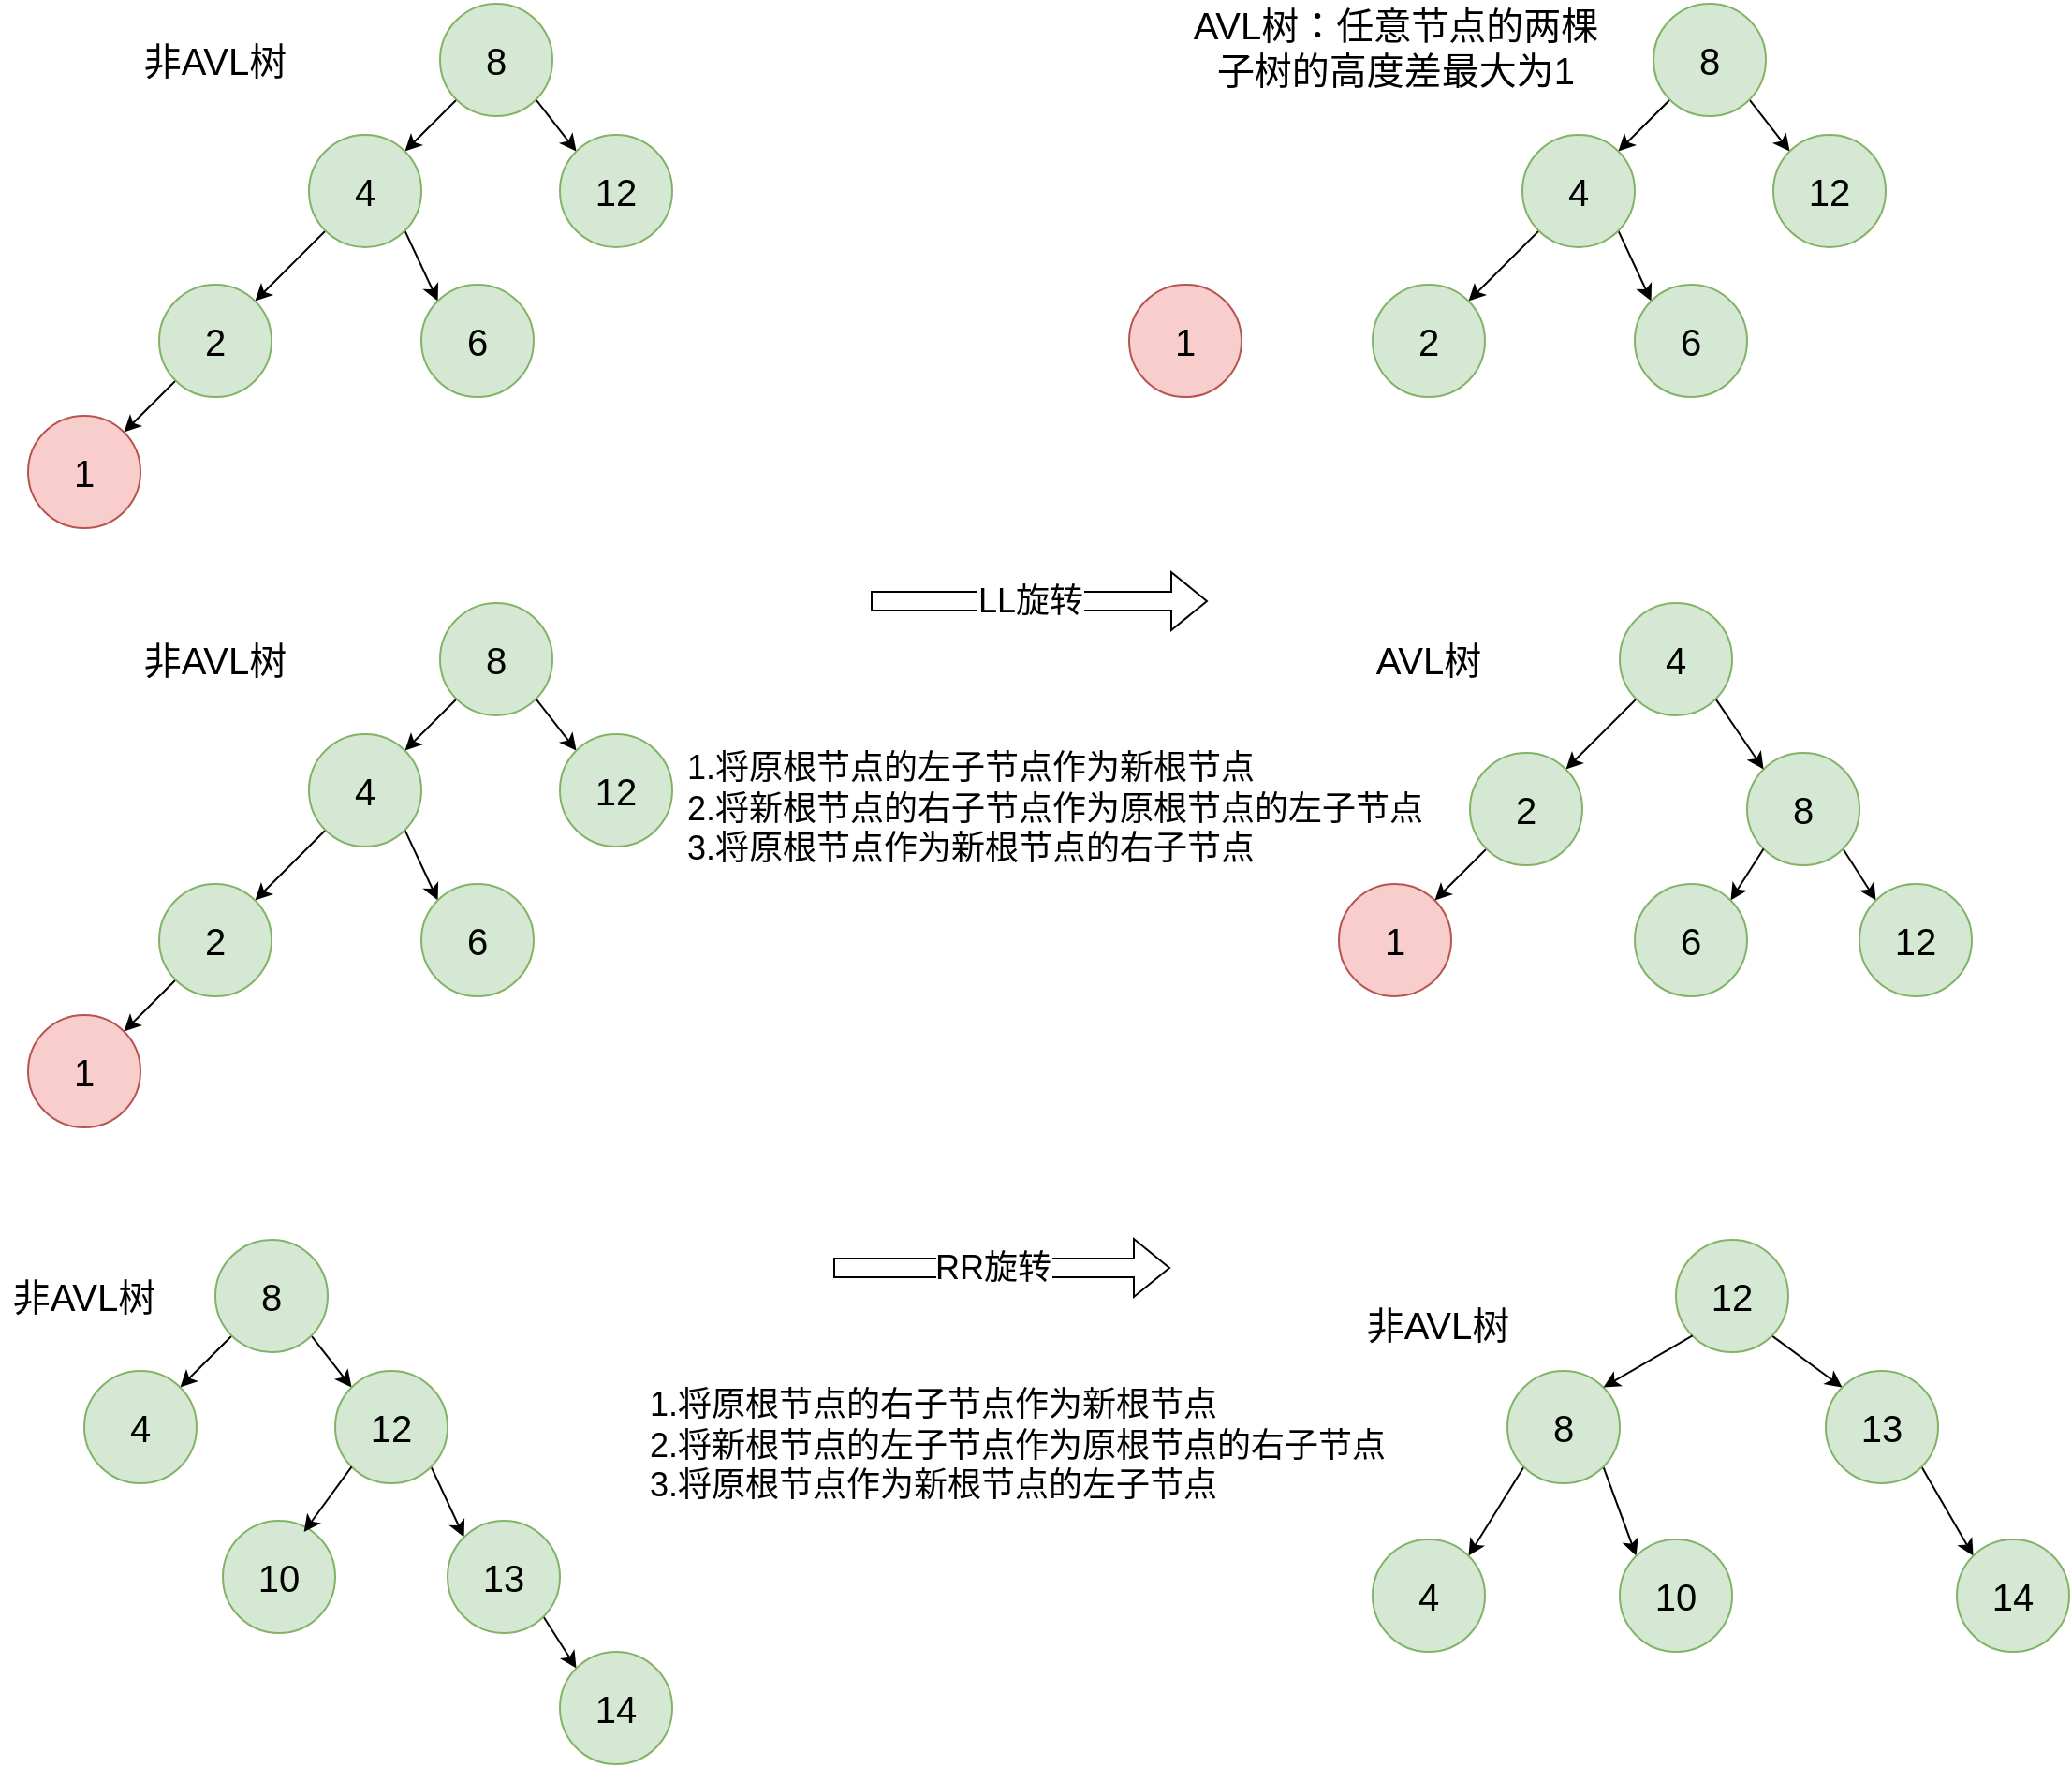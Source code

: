 <mxfile version="24.2.2" type="github" pages="3">
  <diagram name="AVL树" id="tC0FPUk4Jzhcy8zikF_q">
    <mxGraphModel dx="1221" dy="705" grid="1" gridSize="10" guides="1" tooltips="1" connect="1" arrows="1" fold="1" page="1" pageScale="1" pageWidth="827" pageHeight="1169" math="0" shadow="0">
      <root>
        <mxCell id="0" />
        <mxCell id="1" parent="0" />
        <mxCell id="XMEuirU_Q9yyJEPsxwqP-11" style="rounded=0;orthogonalLoop=1;jettySize=auto;html=1;exitX=0;exitY=1;exitDx=0;exitDy=0;entryX=1;entryY=0;entryDx=0;entryDy=0;" parent="1" source="XMEuirU_Q9yyJEPsxwqP-1" target="XMEuirU_Q9yyJEPsxwqP-3" edge="1">
          <mxGeometry relative="1" as="geometry" />
        </mxCell>
        <mxCell id="XMEuirU_Q9yyJEPsxwqP-12" style="rounded=0;orthogonalLoop=1;jettySize=auto;html=1;exitX=1;exitY=1;exitDx=0;exitDy=0;entryX=0;entryY=0;entryDx=0;entryDy=0;" parent="1" source="XMEuirU_Q9yyJEPsxwqP-1" target="XMEuirU_Q9yyJEPsxwqP-9" edge="1">
          <mxGeometry relative="1" as="geometry" />
        </mxCell>
        <mxCell id="XMEuirU_Q9yyJEPsxwqP-1" value="8" style="ellipse;whiteSpace=wrap;html=1;aspect=fixed;fontSize=20;fillColor=#d5e8d4;strokeColor=#82b366;" parent="1" vertex="1">
          <mxGeometry x="290" y="130" width="60" height="60" as="geometry" />
        </mxCell>
        <mxCell id="XMEuirU_Q9yyJEPsxwqP-13" style="rounded=0;orthogonalLoop=1;jettySize=auto;html=1;exitX=0;exitY=1;exitDx=0;exitDy=0;entryX=1;entryY=0;entryDx=0;entryDy=0;" parent="1" source="XMEuirU_Q9yyJEPsxwqP-3" target="XMEuirU_Q9yyJEPsxwqP-8" edge="1">
          <mxGeometry relative="1" as="geometry" />
        </mxCell>
        <mxCell id="XMEuirU_Q9yyJEPsxwqP-14" style="rounded=0;orthogonalLoop=1;jettySize=auto;html=1;exitX=1;exitY=1;exitDx=0;exitDy=0;entryX=0;entryY=0;entryDx=0;entryDy=0;" parent="1" source="XMEuirU_Q9yyJEPsxwqP-3" target="XMEuirU_Q9yyJEPsxwqP-7" edge="1">
          <mxGeometry relative="1" as="geometry" />
        </mxCell>
        <mxCell id="XMEuirU_Q9yyJEPsxwqP-3" value="4" style="ellipse;whiteSpace=wrap;html=1;aspect=fixed;fontSize=20;fillColor=#d5e8d4;strokeColor=#82b366;" parent="1" vertex="1">
          <mxGeometry x="220" y="200" width="60" height="60" as="geometry" />
        </mxCell>
        <mxCell id="XMEuirU_Q9yyJEPsxwqP-6" value="1" style="ellipse;whiteSpace=wrap;html=1;aspect=fixed;fontSize=20;fillColor=#f8cecc;strokeColor=#b85450;" parent="1" vertex="1">
          <mxGeometry x="70" y="350" width="60" height="60" as="geometry" />
        </mxCell>
        <mxCell id="XMEuirU_Q9yyJEPsxwqP-7" value="6" style="ellipse;whiteSpace=wrap;html=1;aspect=fixed;fontSize=20;fillColor=#d5e8d4;strokeColor=#82b366;" parent="1" vertex="1">
          <mxGeometry x="280" y="280" width="60" height="60" as="geometry" />
        </mxCell>
        <mxCell id="XMEuirU_Q9yyJEPsxwqP-15" style="rounded=0;orthogonalLoop=1;jettySize=auto;html=1;exitX=0;exitY=1;exitDx=0;exitDy=0;entryX=1;entryY=0;entryDx=0;entryDy=0;" parent="1" source="XMEuirU_Q9yyJEPsxwqP-8" target="XMEuirU_Q9yyJEPsxwqP-6" edge="1">
          <mxGeometry relative="1" as="geometry" />
        </mxCell>
        <mxCell id="XMEuirU_Q9yyJEPsxwqP-8" value="2" style="ellipse;whiteSpace=wrap;html=1;aspect=fixed;fontSize=20;fillColor=#d5e8d4;strokeColor=#82b366;" parent="1" vertex="1">
          <mxGeometry x="140" y="280" width="60" height="60" as="geometry" />
        </mxCell>
        <mxCell id="XMEuirU_Q9yyJEPsxwqP-9" value="12" style="ellipse;whiteSpace=wrap;html=1;aspect=fixed;fontSize=20;fillColor=#d5e8d4;strokeColor=#82b366;" parent="1" vertex="1">
          <mxGeometry x="354" y="200" width="60" height="60" as="geometry" />
        </mxCell>
        <mxCell id="XMEuirU_Q9yyJEPsxwqP-10" value="非AVL树" style="text;html=1;align=center;verticalAlign=middle;whiteSpace=wrap;rounded=0;fontSize=20;" parent="1" vertex="1">
          <mxGeometry x="125" y="145" width="90" height="30" as="geometry" />
        </mxCell>
        <mxCell id="XMEuirU_Q9yyJEPsxwqP-16" style="rounded=0;orthogonalLoop=1;jettySize=auto;html=1;exitX=0;exitY=1;exitDx=0;exitDy=0;entryX=1;entryY=0;entryDx=0;entryDy=0;" parent="1" source="XMEuirU_Q9yyJEPsxwqP-18" target="XMEuirU_Q9yyJEPsxwqP-21" edge="1">
          <mxGeometry relative="1" as="geometry" />
        </mxCell>
        <mxCell id="XMEuirU_Q9yyJEPsxwqP-17" style="rounded=0;orthogonalLoop=1;jettySize=auto;html=1;exitX=1;exitY=1;exitDx=0;exitDy=0;entryX=0;entryY=0;entryDx=0;entryDy=0;" parent="1" source="XMEuirU_Q9yyJEPsxwqP-18" target="XMEuirU_Q9yyJEPsxwqP-26" edge="1">
          <mxGeometry relative="1" as="geometry" />
        </mxCell>
        <mxCell id="XMEuirU_Q9yyJEPsxwqP-18" value="8" style="ellipse;whiteSpace=wrap;html=1;aspect=fixed;fontSize=20;fillColor=#d5e8d4;strokeColor=#82b366;" parent="1" vertex="1">
          <mxGeometry x="938" y="130" width="60" height="60" as="geometry" />
        </mxCell>
        <mxCell id="XMEuirU_Q9yyJEPsxwqP-19" style="rounded=0;orthogonalLoop=1;jettySize=auto;html=1;exitX=0;exitY=1;exitDx=0;exitDy=0;entryX=1;entryY=0;entryDx=0;entryDy=0;" parent="1" source="XMEuirU_Q9yyJEPsxwqP-21" target="XMEuirU_Q9yyJEPsxwqP-25" edge="1">
          <mxGeometry relative="1" as="geometry" />
        </mxCell>
        <mxCell id="XMEuirU_Q9yyJEPsxwqP-20" style="rounded=0;orthogonalLoop=1;jettySize=auto;html=1;exitX=1;exitY=1;exitDx=0;exitDy=0;entryX=0;entryY=0;entryDx=0;entryDy=0;" parent="1" source="XMEuirU_Q9yyJEPsxwqP-21" target="XMEuirU_Q9yyJEPsxwqP-23" edge="1">
          <mxGeometry relative="1" as="geometry" />
        </mxCell>
        <mxCell id="XMEuirU_Q9yyJEPsxwqP-21" value="4" style="ellipse;whiteSpace=wrap;html=1;aspect=fixed;fontSize=20;fillColor=#d5e8d4;strokeColor=#82b366;" parent="1" vertex="1">
          <mxGeometry x="868" y="200" width="60" height="60" as="geometry" />
        </mxCell>
        <mxCell id="XMEuirU_Q9yyJEPsxwqP-22" value="1" style="ellipse;whiteSpace=wrap;html=1;aspect=fixed;fontSize=20;fillColor=#f8cecc;strokeColor=#b85450;" parent="1" vertex="1">
          <mxGeometry x="658" y="280" width="60" height="60" as="geometry" />
        </mxCell>
        <mxCell id="XMEuirU_Q9yyJEPsxwqP-23" value="6" style="ellipse;whiteSpace=wrap;html=1;aspect=fixed;fontSize=20;fillColor=#d5e8d4;strokeColor=#82b366;" parent="1" vertex="1">
          <mxGeometry x="928" y="280" width="60" height="60" as="geometry" />
        </mxCell>
        <mxCell id="XMEuirU_Q9yyJEPsxwqP-25" value="2" style="ellipse;whiteSpace=wrap;html=1;aspect=fixed;fontSize=20;fillColor=#d5e8d4;strokeColor=#82b366;" parent="1" vertex="1">
          <mxGeometry x="788" y="280" width="60" height="60" as="geometry" />
        </mxCell>
        <mxCell id="XMEuirU_Q9yyJEPsxwqP-26" value="12" style="ellipse;whiteSpace=wrap;html=1;aspect=fixed;fontSize=20;fillColor=#d5e8d4;strokeColor=#82b366;" parent="1" vertex="1">
          <mxGeometry x="1002" y="200" width="60" height="60" as="geometry" />
        </mxCell>
        <mxCell id="XMEuirU_Q9yyJEPsxwqP-27" value="AVL树：任意节点的两棵子树的高度差最大为1" style="text;html=1;align=center;verticalAlign=middle;whiteSpace=wrap;rounded=0;fontSize=20;" parent="1" vertex="1">
          <mxGeometry x="688" y="130" width="225" height="45" as="geometry" />
        </mxCell>
        <mxCell id="XMEuirU_Q9yyJEPsxwqP-28" style="rounded=0;orthogonalLoop=1;jettySize=auto;html=1;exitX=0;exitY=1;exitDx=0;exitDy=0;entryX=1;entryY=0;entryDx=0;entryDy=0;" parent="1" source="XMEuirU_Q9yyJEPsxwqP-30" target="XMEuirU_Q9yyJEPsxwqP-33" edge="1">
          <mxGeometry relative="1" as="geometry" />
        </mxCell>
        <mxCell id="XMEuirU_Q9yyJEPsxwqP-29" style="rounded=0;orthogonalLoop=1;jettySize=auto;html=1;exitX=1;exitY=1;exitDx=0;exitDy=0;entryX=0;entryY=0;entryDx=0;entryDy=0;" parent="1" source="XMEuirU_Q9yyJEPsxwqP-30" target="XMEuirU_Q9yyJEPsxwqP-38" edge="1">
          <mxGeometry relative="1" as="geometry" />
        </mxCell>
        <mxCell id="XMEuirU_Q9yyJEPsxwqP-30" value="8" style="ellipse;whiteSpace=wrap;html=1;aspect=fixed;fontSize=20;fillColor=#d5e8d4;strokeColor=#82b366;" parent="1" vertex="1">
          <mxGeometry x="290" y="450" width="60" height="60" as="geometry" />
        </mxCell>
        <mxCell id="XMEuirU_Q9yyJEPsxwqP-31" style="rounded=0;orthogonalLoop=1;jettySize=auto;html=1;exitX=0;exitY=1;exitDx=0;exitDy=0;entryX=1;entryY=0;entryDx=0;entryDy=0;" parent="1" source="XMEuirU_Q9yyJEPsxwqP-33" target="XMEuirU_Q9yyJEPsxwqP-37" edge="1">
          <mxGeometry relative="1" as="geometry" />
        </mxCell>
        <mxCell id="XMEuirU_Q9yyJEPsxwqP-32" style="rounded=0;orthogonalLoop=1;jettySize=auto;html=1;exitX=1;exitY=1;exitDx=0;exitDy=0;entryX=0;entryY=0;entryDx=0;entryDy=0;" parent="1" source="XMEuirU_Q9yyJEPsxwqP-33" target="XMEuirU_Q9yyJEPsxwqP-35" edge="1">
          <mxGeometry relative="1" as="geometry" />
        </mxCell>
        <mxCell id="XMEuirU_Q9yyJEPsxwqP-33" value="4" style="ellipse;whiteSpace=wrap;html=1;aspect=fixed;fontSize=20;fillColor=#d5e8d4;strokeColor=#82b366;" parent="1" vertex="1">
          <mxGeometry x="220" y="520" width="60" height="60" as="geometry" />
        </mxCell>
        <mxCell id="XMEuirU_Q9yyJEPsxwqP-34" value="1" style="ellipse;whiteSpace=wrap;html=1;aspect=fixed;fontSize=20;fillColor=#f8cecc;strokeColor=#b85450;" parent="1" vertex="1">
          <mxGeometry x="70" y="670" width="60" height="60" as="geometry" />
        </mxCell>
        <mxCell id="XMEuirU_Q9yyJEPsxwqP-35" value="6" style="ellipse;whiteSpace=wrap;html=1;aspect=fixed;fontSize=20;fillColor=#d5e8d4;strokeColor=#82b366;" parent="1" vertex="1">
          <mxGeometry x="280" y="600" width="60" height="60" as="geometry" />
        </mxCell>
        <mxCell id="XMEuirU_Q9yyJEPsxwqP-36" style="rounded=0;orthogonalLoop=1;jettySize=auto;html=1;exitX=0;exitY=1;exitDx=0;exitDy=0;entryX=1;entryY=0;entryDx=0;entryDy=0;" parent="1" source="XMEuirU_Q9yyJEPsxwqP-37" target="XMEuirU_Q9yyJEPsxwqP-34" edge="1">
          <mxGeometry relative="1" as="geometry" />
        </mxCell>
        <mxCell id="XMEuirU_Q9yyJEPsxwqP-37" value="2" style="ellipse;whiteSpace=wrap;html=1;aspect=fixed;fontSize=20;fillColor=#d5e8d4;strokeColor=#82b366;" parent="1" vertex="1">
          <mxGeometry x="140" y="600" width="60" height="60" as="geometry" />
        </mxCell>
        <mxCell id="XMEuirU_Q9yyJEPsxwqP-38" value="12" style="ellipse;whiteSpace=wrap;html=1;aspect=fixed;fontSize=20;fillColor=#d5e8d4;strokeColor=#82b366;" parent="1" vertex="1">
          <mxGeometry x="354" y="520" width="60" height="60" as="geometry" />
        </mxCell>
        <mxCell id="XMEuirU_Q9yyJEPsxwqP-39" value="非AVL树" style="text;html=1;align=center;verticalAlign=middle;whiteSpace=wrap;rounded=0;fontSize=20;" parent="1" vertex="1">
          <mxGeometry x="125" y="465" width="90" height="30" as="geometry" />
        </mxCell>
        <mxCell id="XMEuirU_Q9yyJEPsxwqP-41" style="rounded=0;orthogonalLoop=1;jettySize=auto;html=1;exitX=1;exitY=1;exitDx=0;exitDy=0;entryX=0;entryY=0;entryDx=0;entryDy=0;" parent="1" source="XMEuirU_Q9yyJEPsxwqP-42" target="XMEuirU_Q9yyJEPsxwqP-50" edge="1">
          <mxGeometry relative="1" as="geometry" />
        </mxCell>
        <mxCell id="XMEuirU_Q9yyJEPsxwqP-42" value="8" style="ellipse;whiteSpace=wrap;html=1;aspect=fixed;fontSize=20;fillColor=#d5e8d4;strokeColor=#82b366;" parent="1" vertex="1">
          <mxGeometry x="988" y="530" width="60" height="60" as="geometry" />
        </mxCell>
        <mxCell id="XMEuirU_Q9yyJEPsxwqP-43" style="rounded=0;orthogonalLoop=1;jettySize=auto;html=1;exitX=0;exitY=1;exitDx=0;exitDy=0;entryX=1;entryY=0;entryDx=0;entryDy=0;" parent="1" source="XMEuirU_Q9yyJEPsxwqP-45" target="XMEuirU_Q9yyJEPsxwqP-49" edge="1">
          <mxGeometry relative="1" as="geometry" />
        </mxCell>
        <mxCell id="XMEuirU_Q9yyJEPsxwqP-44" style="rounded=0;orthogonalLoop=1;jettySize=auto;html=1;exitX=0;exitY=1;exitDx=0;exitDy=0;entryX=1;entryY=0;entryDx=0;entryDy=0;" parent="1" source="XMEuirU_Q9yyJEPsxwqP-42" target="XMEuirU_Q9yyJEPsxwqP-47" edge="1">
          <mxGeometry relative="1" as="geometry" />
        </mxCell>
        <mxCell id="XMEuirU_Q9yyJEPsxwqP-54" style="rounded=0;orthogonalLoop=1;jettySize=auto;html=1;exitX=1;exitY=1;exitDx=0;exitDy=0;entryX=0;entryY=0;entryDx=0;entryDy=0;" parent="1" source="XMEuirU_Q9yyJEPsxwqP-45" target="XMEuirU_Q9yyJEPsxwqP-42" edge="1">
          <mxGeometry relative="1" as="geometry" />
        </mxCell>
        <mxCell id="XMEuirU_Q9yyJEPsxwqP-45" value="4" style="ellipse;whiteSpace=wrap;html=1;aspect=fixed;fontSize=20;fillColor=#d5e8d4;strokeColor=#82b366;" parent="1" vertex="1">
          <mxGeometry x="920" y="450" width="60" height="60" as="geometry" />
        </mxCell>
        <mxCell id="XMEuirU_Q9yyJEPsxwqP-46" value="1" style="ellipse;whiteSpace=wrap;html=1;aspect=fixed;fontSize=20;fillColor=#f8cecc;strokeColor=#b85450;" parent="1" vertex="1">
          <mxGeometry x="770" y="600" width="60" height="60" as="geometry" />
        </mxCell>
        <mxCell id="XMEuirU_Q9yyJEPsxwqP-47" value="6" style="ellipse;whiteSpace=wrap;html=1;aspect=fixed;fontSize=20;fillColor=#d5e8d4;strokeColor=#82b366;" parent="1" vertex="1">
          <mxGeometry x="928" y="600" width="60" height="60" as="geometry" />
        </mxCell>
        <mxCell id="XMEuirU_Q9yyJEPsxwqP-48" style="rounded=0;orthogonalLoop=1;jettySize=auto;html=1;exitX=0;exitY=1;exitDx=0;exitDy=0;entryX=1;entryY=0;entryDx=0;entryDy=0;" parent="1" source="XMEuirU_Q9yyJEPsxwqP-49" target="XMEuirU_Q9yyJEPsxwqP-46" edge="1">
          <mxGeometry relative="1" as="geometry" />
        </mxCell>
        <mxCell id="XMEuirU_Q9yyJEPsxwqP-49" value="2" style="ellipse;whiteSpace=wrap;html=1;aspect=fixed;fontSize=20;fillColor=#d5e8d4;strokeColor=#82b366;" parent="1" vertex="1">
          <mxGeometry x="840" y="530" width="60" height="60" as="geometry" />
        </mxCell>
        <mxCell id="XMEuirU_Q9yyJEPsxwqP-50" value="12" style="ellipse;whiteSpace=wrap;html=1;aspect=fixed;fontSize=20;fillColor=#d5e8d4;strokeColor=#82b366;" parent="1" vertex="1">
          <mxGeometry x="1048" y="600" width="60" height="60" as="geometry" />
        </mxCell>
        <mxCell id="XMEuirU_Q9yyJEPsxwqP-51" value="AVL树" style="text;html=1;align=center;verticalAlign=middle;whiteSpace=wrap;rounded=0;fontSize=20;" parent="1" vertex="1">
          <mxGeometry x="773" y="465" width="90" height="30" as="geometry" />
        </mxCell>
        <mxCell id="XMEuirU_Q9yyJEPsxwqP-52" value="" style="shape=flexArrow;endArrow=classic;html=1;rounded=0;" parent="1" edge="1">
          <mxGeometry width="50" height="50" relative="1" as="geometry">
            <mxPoint x="520" y="449" as="sourcePoint" />
            <mxPoint x="700" y="449" as="targetPoint" />
          </mxGeometry>
        </mxCell>
        <mxCell id="XMEuirU_Q9yyJEPsxwqP-53" value="LL旋转" style="edgeLabel;html=1;align=center;verticalAlign=middle;resizable=0;points=[];fontSize=18;" parent="XMEuirU_Q9yyJEPsxwqP-52" vertex="1" connectable="0">
          <mxGeometry x="-0.056" relative="1" as="geometry">
            <mxPoint as="offset" />
          </mxGeometry>
        </mxCell>
        <mxCell id="XMEuirU_Q9yyJEPsxwqP-55" value="1.将原根节点的左子节点作为新根节点&lt;br style=&quot;font-size: 18px;&quot;&gt;2.将新根节点的右子节点作为原根节点的左子节点&lt;br style=&quot;font-size: 18px;&quot;&gt;3.将原根节点作为新根节点的右子节点" style="text;html=1;align=left;verticalAlign=middle;whiteSpace=wrap;rounded=0;fontSize=18;" parent="1" vertex="1">
          <mxGeometry x="420" y="520" width="397" height="80" as="geometry" />
        </mxCell>
        <mxCell id="XMEuirU_Q9yyJEPsxwqP-56" style="rounded=0;orthogonalLoop=1;jettySize=auto;html=1;exitX=0;exitY=1;exitDx=0;exitDy=0;entryX=1;entryY=0;entryDx=0;entryDy=0;" parent="1" source="XMEuirU_Q9yyJEPsxwqP-58" target="XMEuirU_Q9yyJEPsxwqP-61" edge="1">
          <mxGeometry relative="1" as="geometry" />
        </mxCell>
        <mxCell id="XMEuirU_Q9yyJEPsxwqP-57" style="rounded=0;orthogonalLoop=1;jettySize=auto;html=1;exitX=1;exitY=1;exitDx=0;exitDy=0;entryX=0;entryY=0;entryDx=0;entryDy=0;" parent="1" source="XMEuirU_Q9yyJEPsxwqP-58" target="XMEuirU_Q9yyJEPsxwqP-66" edge="1">
          <mxGeometry relative="1" as="geometry" />
        </mxCell>
        <mxCell id="XMEuirU_Q9yyJEPsxwqP-58" value="8" style="ellipse;whiteSpace=wrap;html=1;aspect=fixed;fontSize=20;fillColor=#d5e8d4;strokeColor=#82b366;" parent="1" vertex="1">
          <mxGeometry x="170" y="790" width="60" height="60" as="geometry" />
        </mxCell>
        <mxCell id="XMEuirU_Q9yyJEPsxwqP-61" value="4" style="ellipse;whiteSpace=wrap;html=1;aspect=fixed;fontSize=20;fillColor=#d5e8d4;strokeColor=#82b366;" parent="1" vertex="1">
          <mxGeometry x="100" y="860" width="60" height="60" as="geometry" />
        </mxCell>
        <mxCell id="XMEuirU_Q9yyJEPsxwqP-72" style="rounded=0;orthogonalLoop=1;jettySize=auto;html=1;exitX=1;exitY=1;exitDx=0;exitDy=0;entryX=0;entryY=0;entryDx=0;entryDy=0;" parent="1" source="XMEuirU_Q9yyJEPsxwqP-66" target="XMEuirU_Q9yyJEPsxwqP-68" edge="1">
          <mxGeometry relative="1" as="geometry" />
        </mxCell>
        <mxCell id="XMEuirU_Q9yyJEPsxwqP-66" value="12" style="ellipse;whiteSpace=wrap;html=1;aspect=fixed;fontSize=20;fillColor=#d5e8d4;strokeColor=#82b366;" parent="1" vertex="1">
          <mxGeometry x="234" y="860" width="60" height="60" as="geometry" />
        </mxCell>
        <mxCell id="XMEuirU_Q9yyJEPsxwqP-67" value="非AVL树" style="text;html=1;align=center;verticalAlign=middle;whiteSpace=wrap;rounded=0;fontSize=20;" parent="1" vertex="1">
          <mxGeometry x="55" y="805" width="90" height="30" as="geometry" />
        </mxCell>
        <mxCell id="XMEuirU_Q9yyJEPsxwqP-71" style="rounded=0;orthogonalLoop=1;jettySize=auto;html=1;exitX=1;exitY=1;exitDx=0;exitDy=0;entryX=0;entryY=0;entryDx=0;entryDy=0;" parent="1" source="XMEuirU_Q9yyJEPsxwqP-68" target="XMEuirU_Q9yyJEPsxwqP-70" edge="1">
          <mxGeometry relative="1" as="geometry" />
        </mxCell>
        <mxCell id="XMEuirU_Q9yyJEPsxwqP-68" value="13" style="ellipse;whiteSpace=wrap;html=1;aspect=fixed;fontSize=20;fillColor=#d5e8d4;strokeColor=#82b366;" parent="1" vertex="1">
          <mxGeometry x="294" y="940" width="60" height="60" as="geometry" />
        </mxCell>
        <mxCell id="XMEuirU_Q9yyJEPsxwqP-69" value="10" style="ellipse;whiteSpace=wrap;html=1;aspect=fixed;fontSize=20;fillColor=#d5e8d4;strokeColor=#82b366;" parent="1" vertex="1">
          <mxGeometry x="174" y="940" width="60" height="60" as="geometry" />
        </mxCell>
        <mxCell id="XMEuirU_Q9yyJEPsxwqP-70" value="14" style="ellipse;whiteSpace=wrap;html=1;aspect=fixed;fontSize=20;fillColor=#d5e8d4;strokeColor=#82b366;" parent="1" vertex="1">
          <mxGeometry x="354" y="1010" width="60" height="60" as="geometry" />
        </mxCell>
        <mxCell id="XMEuirU_Q9yyJEPsxwqP-73" style="rounded=0;orthogonalLoop=1;jettySize=auto;html=1;exitX=0;exitY=1;exitDx=0;exitDy=0;entryX=0.722;entryY=0.1;entryDx=0;entryDy=0;entryPerimeter=0;" parent="1" source="XMEuirU_Q9yyJEPsxwqP-66" target="XMEuirU_Q9yyJEPsxwqP-69" edge="1">
          <mxGeometry relative="1" as="geometry" />
        </mxCell>
        <mxCell id="XMEuirU_Q9yyJEPsxwqP-74" style="rounded=0;orthogonalLoop=1;jettySize=auto;html=1;exitX=0;exitY=1;exitDx=0;exitDy=0;entryX=1;entryY=0;entryDx=0;entryDy=0;" parent="1" source="XMEuirU_Q9yyJEPsxwqP-76" target="XMEuirU_Q9yyJEPsxwqP-77" edge="1">
          <mxGeometry relative="1" as="geometry" />
        </mxCell>
        <mxCell id="XMEuirU_Q9yyJEPsxwqP-86" style="rounded=0;orthogonalLoop=1;jettySize=auto;html=1;exitX=1;exitY=1;exitDx=0;exitDy=0;entryX=0;entryY=0;entryDx=0;entryDy=0;" parent="1" source="XMEuirU_Q9yyJEPsxwqP-76" target="XMEuirU_Q9yyJEPsxwqP-83" edge="1">
          <mxGeometry relative="1" as="geometry" />
        </mxCell>
        <mxCell id="XMEuirU_Q9yyJEPsxwqP-76" value="8" style="ellipse;whiteSpace=wrap;html=1;aspect=fixed;fontSize=20;fillColor=#d5e8d4;strokeColor=#82b366;" parent="1" vertex="1">
          <mxGeometry x="860" y="860" width="60" height="60" as="geometry" />
        </mxCell>
        <mxCell id="XMEuirU_Q9yyJEPsxwqP-77" value="4" style="ellipse;whiteSpace=wrap;html=1;aspect=fixed;fontSize=20;fillColor=#d5e8d4;strokeColor=#82b366;" parent="1" vertex="1">
          <mxGeometry x="788" y="950" width="60" height="60" as="geometry" />
        </mxCell>
        <mxCell id="XMEuirU_Q9yyJEPsxwqP-78" style="rounded=0;orthogonalLoop=1;jettySize=auto;html=1;exitX=1;exitY=1;exitDx=0;exitDy=0;entryX=0;entryY=0;entryDx=0;entryDy=0;" parent="1" source="XMEuirU_Q9yyJEPsxwqP-79" target="XMEuirU_Q9yyJEPsxwqP-82" edge="1">
          <mxGeometry relative="1" as="geometry" />
        </mxCell>
        <mxCell id="XMEuirU_Q9yyJEPsxwqP-79" value="12" style="ellipse;whiteSpace=wrap;html=1;aspect=fixed;fontSize=20;fillColor=#d5e8d4;strokeColor=#82b366;" parent="1" vertex="1">
          <mxGeometry x="950" y="790" width="60" height="60" as="geometry" />
        </mxCell>
        <mxCell id="XMEuirU_Q9yyJEPsxwqP-80" value="非AVL树" style="text;html=1;align=center;verticalAlign=middle;whiteSpace=wrap;rounded=0;fontSize=20;" parent="1" vertex="1">
          <mxGeometry x="778" y="820" width="90" height="30" as="geometry" />
        </mxCell>
        <mxCell id="XMEuirU_Q9yyJEPsxwqP-81" style="rounded=0;orthogonalLoop=1;jettySize=auto;html=1;exitX=1;exitY=1;exitDx=0;exitDy=0;entryX=0;entryY=0;entryDx=0;entryDy=0;" parent="1" source="XMEuirU_Q9yyJEPsxwqP-82" target="XMEuirU_Q9yyJEPsxwqP-84" edge="1">
          <mxGeometry relative="1" as="geometry" />
        </mxCell>
        <mxCell id="XMEuirU_Q9yyJEPsxwqP-82" value="13" style="ellipse;whiteSpace=wrap;html=1;aspect=fixed;fontSize=20;fillColor=#d5e8d4;strokeColor=#82b366;" parent="1" vertex="1">
          <mxGeometry x="1030" y="860" width="60" height="60" as="geometry" />
        </mxCell>
        <mxCell id="XMEuirU_Q9yyJEPsxwqP-83" value="10" style="ellipse;whiteSpace=wrap;html=1;aspect=fixed;fontSize=20;fillColor=#d5e8d4;strokeColor=#82b366;" parent="1" vertex="1">
          <mxGeometry x="920" y="950" width="60" height="60" as="geometry" />
        </mxCell>
        <mxCell id="XMEuirU_Q9yyJEPsxwqP-84" value="14" style="ellipse;whiteSpace=wrap;html=1;aspect=fixed;fontSize=20;fillColor=#d5e8d4;strokeColor=#82b366;" parent="1" vertex="1">
          <mxGeometry x="1100" y="950" width="60" height="60" as="geometry" />
        </mxCell>
        <mxCell id="XMEuirU_Q9yyJEPsxwqP-85" style="rounded=0;orthogonalLoop=1;jettySize=auto;html=1;exitX=0;exitY=1;exitDx=0;exitDy=0;entryX=1;entryY=0;entryDx=0;entryDy=0;" parent="1" source="XMEuirU_Q9yyJEPsxwqP-79" target="XMEuirU_Q9yyJEPsxwqP-76" edge="1">
          <mxGeometry relative="1" as="geometry">
            <mxPoint x="967.5" y="836" as="targetPoint" />
          </mxGeometry>
        </mxCell>
        <mxCell id="XMEuirU_Q9yyJEPsxwqP-99" value="" style="shape=flexArrow;endArrow=classic;html=1;rounded=0;" parent="1" edge="1">
          <mxGeometry width="50" height="50" relative="1" as="geometry">
            <mxPoint x="500" y="805" as="sourcePoint" />
            <mxPoint x="680" y="805" as="targetPoint" />
          </mxGeometry>
        </mxCell>
        <mxCell id="XMEuirU_Q9yyJEPsxwqP-100" value="RR旋转" style="edgeLabel;html=1;align=center;verticalAlign=middle;resizable=0;points=[];fontSize=18;" parent="XMEuirU_Q9yyJEPsxwqP-99" vertex="1" connectable="0">
          <mxGeometry x="-0.056" relative="1" as="geometry">
            <mxPoint as="offset" />
          </mxGeometry>
        </mxCell>
        <mxCell id="XMEuirU_Q9yyJEPsxwqP-102" value="1.将原根节点的右子节点作为新根节点&lt;br style=&quot;font-size: 18px;&quot;&gt;2.将新根节点的左子节点作为原根节点的右子节点&lt;br style=&quot;font-size: 18px;&quot;&gt;3.将原根节点作为新根节点的左子节点" style="text;html=1;align=left;verticalAlign=middle;whiteSpace=wrap;rounded=0;fontSize=18;" parent="1" vertex="1">
          <mxGeometry x="400" y="860" width="397" height="80" as="geometry" />
        </mxCell>
      </root>
    </mxGraphModel>
  </diagram>
  <diagram id="UUfOqBAnk8ABvukEZzNu" name="B树">
    <mxGraphModel dx="1221" dy="705" grid="1" gridSize="10" guides="1" tooltips="1" connect="1" arrows="1" fold="1" page="1" pageScale="1" pageWidth="827" pageHeight="1169" math="0" shadow="0">
      <root>
        <mxCell id="0" />
        <mxCell id="1" parent="0" />
        <mxCell id="SZ2jRNqmg7UzGhxb1-0q-25" style="rounded=0;orthogonalLoop=1;jettySize=auto;html=1;exitX=0.5;exitY=1;exitDx=0;exitDy=0;entryX=1;entryY=0;entryDx=0;entryDy=0;endArrow=none;endFill=0;" parent="1" source="SZ2jRNqmg7UzGhxb1-0q-1" target="SZ2jRNqmg7UzGhxb1-0q-15" edge="1">
          <mxGeometry relative="1" as="geometry" />
        </mxCell>
        <mxCell id="SZ2jRNqmg7UzGhxb1-0q-1" value="50" style="rounded=1;whiteSpace=wrap;html=1;fontSize=18;" parent="1" vertex="1">
          <mxGeometry x="414" y="80" width="56" height="40" as="geometry" />
        </mxCell>
        <mxCell id="SZ2jRNqmg7UzGhxb1-0q-2" value="20" style="rounded=1;whiteSpace=wrap;html=1;fontSize=18;" parent="1" vertex="1">
          <mxGeometry x="180" y="160" width="56" height="40" as="geometry" />
        </mxCell>
        <mxCell id="SZ2jRNqmg7UzGhxb1-0q-3" value="52" style="rounded=1;whiteSpace=wrap;html=1;fontSize=18;" parent="1" vertex="1">
          <mxGeometry x="564" y="240" width="56" height="40" as="geometry" />
        </mxCell>
        <mxCell id="SZ2jRNqmg7UzGhxb1-0q-4" value="51" style="rounded=1;whiteSpace=wrap;html=1;fontSize=18;" parent="1" vertex="1">
          <mxGeometry x="500" y="240" width="56" height="40" as="geometry" />
        </mxCell>
        <mxCell id="SZ2jRNqmg7UzGhxb1-0q-5" value="90" style="rounded=1;whiteSpace=wrap;html=1;fontSize=18;" parent="1" vertex="1">
          <mxGeometry x="730" y="160" width="56" height="40" as="geometry" />
        </mxCell>
        <mxCell id="SZ2jRNqmg7UzGhxb1-0q-6" value="70" style="rounded=1;whiteSpace=wrap;html=1;fontSize=18;" parent="1" vertex="1">
          <mxGeometry x="660" y="160" width="56" height="40" as="geometry" />
        </mxCell>
        <mxCell id="SZ2jRNqmg7UzGhxb1-0q-7" value="60" style="rounded=1;whiteSpace=wrap;html=1;fontSize=18;" parent="1" vertex="1">
          <mxGeometry x="590" y="160" width="56" height="40" as="geometry" />
        </mxCell>
        <mxCell id="SZ2jRNqmg7UzGhxb1-0q-8" value="48" style="rounded=1;whiteSpace=wrap;html=1;fontSize=18;" parent="1" vertex="1">
          <mxGeometry x="420" y="240" width="56" height="40" as="geometry" />
        </mxCell>
        <mxCell id="SZ2jRNqmg7UzGhxb1-0q-9" value="38" style="rounded=1;whiteSpace=wrap;html=1;fontSize=18;" parent="1" vertex="1">
          <mxGeometry x="360" y="240" width="56" height="40" as="geometry" />
        </mxCell>
        <mxCell id="SZ2jRNqmg7UzGhxb1-0q-10" value="28" style="rounded=1;whiteSpace=wrap;html=1;fontSize=18;" parent="1" vertex="1">
          <mxGeometry x="280" y="240" width="56" height="40" as="geometry" />
        </mxCell>
        <mxCell id="SZ2jRNqmg7UzGhxb1-0q-11" value="27" style="rounded=1;whiteSpace=wrap;html=1;fontSize=18;" parent="1" vertex="1">
          <mxGeometry x="220" y="240" width="56" height="40" as="geometry" />
        </mxCell>
        <mxCell id="SZ2jRNqmg7UzGhxb1-0q-12" value="25" style="rounded=1;whiteSpace=wrap;html=1;fontSize=18;" parent="1" vertex="1">
          <mxGeometry x="160" y="240" width="56" height="40" as="geometry" />
        </mxCell>
        <mxCell id="SZ2jRNqmg7UzGhxb1-0q-13" value="12" style="rounded=1;whiteSpace=wrap;html=1;fontSize=18;" parent="1" vertex="1">
          <mxGeometry x="80" y="240" width="56" height="40" as="geometry" />
        </mxCell>
        <mxCell id="SZ2jRNqmg7UzGhxb1-0q-14" value="10" style="rounded=1;whiteSpace=wrap;html=1;fontSize=18;" parent="1" vertex="1">
          <mxGeometry x="20" y="240" width="56" height="40" as="geometry" />
        </mxCell>
        <mxCell id="SZ2jRNqmg7UzGhxb1-0q-15" value="35" style="rounded=1;whiteSpace=wrap;html=1;fontSize=18;" parent="1" vertex="1">
          <mxGeometry x="260" y="160" width="56" height="40" as="geometry" />
        </mxCell>
        <mxCell id="SZ2jRNqmg7UzGhxb1-0q-18" value="68" style="rounded=1;whiteSpace=wrap;html=1;fontSize=18;" parent="1" vertex="1">
          <mxGeometry x="700" y="240" width="56" height="40" as="geometry" />
        </mxCell>
        <mxCell id="SZ2jRNqmg7UzGhxb1-0q-19" value="68" style="rounded=1;whiteSpace=wrap;html=1;fontSize=18;" parent="1" vertex="1">
          <mxGeometry x="640" y="240" width="56" height="40" as="geometry" />
        </mxCell>
        <mxCell id="SZ2jRNqmg7UzGhxb1-0q-20" value="72" style="rounded=1;whiteSpace=wrap;html=1;fontSize=18;" parent="1" vertex="1">
          <mxGeometry x="840" y="240" width="56" height="40" as="geometry" />
        </mxCell>
        <mxCell id="SZ2jRNqmg7UzGhxb1-0q-21" value="71" style="rounded=1;whiteSpace=wrap;html=1;fontSize=18;" parent="1" vertex="1">
          <mxGeometry x="780" y="240" width="56" height="40" as="geometry" />
        </mxCell>
        <mxCell id="SZ2jRNqmg7UzGhxb1-0q-22" value="94" style="rounded=1;whiteSpace=wrap;html=1;fontSize=18;" parent="1" vertex="1">
          <mxGeometry x="980" y="240" width="56" height="40" as="geometry" />
        </mxCell>
        <mxCell id="SZ2jRNqmg7UzGhxb1-0q-23" value="93" style="rounded=1;whiteSpace=wrap;html=1;fontSize=18;" parent="1" vertex="1">
          <mxGeometry x="920" y="240" width="56" height="40" as="geometry" />
        </mxCell>
        <mxCell id="SZ2jRNqmg7UzGhxb1-0q-24" value="96" style="rounded=1;whiteSpace=wrap;html=1;fontSize=18;" parent="1" vertex="1">
          <mxGeometry x="1040" y="240" width="56" height="40" as="geometry" />
        </mxCell>
        <mxCell id="SZ2jRNqmg7UzGhxb1-0q-26" style="rounded=0;orthogonalLoop=1;jettySize=auto;html=1;exitX=0;exitY=1;exitDx=0;exitDy=0;entryX=1;entryY=0;entryDx=0;entryDy=0;endArrow=none;endFill=0;" parent="1" source="SZ2jRNqmg7UzGhxb1-0q-2" target="SZ2jRNqmg7UzGhxb1-0q-13" edge="1">
          <mxGeometry relative="1" as="geometry">
            <mxPoint x="171" y="190" as="sourcePoint" />
            <mxPoint x="45" y="230" as="targetPoint" />
          </mxGeometry>
        </mxCell>
        <mxCell id="SZ2jRNqmg7UzGhxb1-0q-28" style="rounded=0;orthogonalLoop=1;jettySize=auto;html=1;entryX=0.5;entryY=0;entryDx=0;entryDy=0;endArrow=none;endFill=0;" parent="1" target="SZ2jRNqmg7UzGhxb1-0q-11" edge="1">
          <mxGeometry relative="1" as="geometry">
            <mxPoint x="248" y="200" as="sourcePoint" />
            <mxPoint x="336" y="180" as="targetPoint" />
          </mxGeometry>
        </mxCell>
        <mxCell id="SZ2jRNqmg7UzGhxb1-0q-29" style="rounded=0;orthogonalLoop=1;jettySize=auto;html=1;exitX=0.5;exitY=0;exitDx=0;exitDy=0;entryX=1;entryY=1;entryDx=0;entryDy=0;endArrow=none;endFill=0;" parent="1" source="SZ2jRNqmg7UzGhxb1-0q-9" target="SZ2jRNqmg7UzGhxb1-0q-15" edge="1">
          <mxGeometry relative="1" as="geometry">
            <mxPoint x="472" y="150" as="sourcePoint" />
            <mxPoint x="346" y="190" as="targetPoint" />
          </mxGeometry>
        </mxCell>
        <mxCell id="SZ2jRNqmg7UzGhxb1-0q-30" style="rounded=0;orthogonalLoop=1;jettySize=auto;html=1;exitX=0.25;exitY=1;exitDx=0;exitDy=0;endArrow=none;endFill=0;entryX=0.375;entryY=-0.017;entryDx=0;entryDy=0;entryPerimeter=0;" parent="1" source="SZ2jRNqmg7UzGhxb1-0q-7" target="SZ2jRNqmg7UzGhxb1-0q-3" edge="1">
          <mxGeometry relative="1" as="geometry">
            <mxPoint x="482" y="160" as="sourcePoint" />
            <mxPoint x="356" y="200" as="targetPoint" />
          </mxGeometry>
        </mxCell>
        <mxCell id="SZ2jRNqmg7UzGhxb1-0q-31" style="rounded=0;orthogonalLoop=1;jettySize=auto;html=1;exitX=0.5;exitY=0;exitDx=0;exitDy=0;entryX=0.75;entryY=1;entryDx=0;entryDy=0;endArrow=none;endFill=0;" parent="1" source="SZ2jRNqmg7UzGhxb1-0q-19" target="SZ2jRNqmg7UzGhxb1-0q-7" edge="1">
          <mxGeometry relative="1" as="geometry">
            <mxPoint x="492" y="170" as="sourcePoint" />
            <mxPoint x="366" y="210" as="targetPoint" />
          </mxGeometry>
        </mxCell>
        <mxCell id="SZ2jRNqmg7UzGhxb1-0q-32" style="rounded=0;orthogonalLoop=1;jettySize=auto;html=1;exitX=0;exitY=0;exitDx=0;exitDy=0;entryX=0.5;entryY=1;entryDx=0;entryDy=0;endArrow=none;endFill=0;" parent="1" source="SZ2jRNqmg7UzGhxb1-0q-21" target="SZ2jRNqmg7UzGhxb1-0q-6" edge="1">
          <mxGeometry relative="1" as="geometry">
            <mxPoint x="502" y="180" as="sourcePoint" />
            <mxPoint x="376" y="220" as="targetPoint" />
          </mxGeometry>
        </mxCell>
        <mxCell id="SZ2jRNqmg7UzGhxb1-0q-33" style="rounded=0;orthogonalLoop=1;jettySize=auto;html=1;exitX=0;exitY=0;exitDx=0;exitDy=0;entryX=1;entryY=1;entryDx=0;entryDy=0;endArrow=none;endFill=0;" parent="1" source="SZ2jRNqmg7UzGhxb1-0q-23" target="SZ2jRNqmg7UzGhxb1-0q-5" edge="1">
          <mxGeometry relative="1" as="geometry">
            <mxPoint x="916" y="140" as="sourcePoint" />
            <mxPoint x="790" y="180" as="targetPoint" />
          </mxGeometry>
        </mxCell>
        <mxCell id="SZ2jRNqmg7UzGhxb1-0q-34" style="rounded=0;orthogonalLoop=1;jettySize=auto;html=1;exitX=0.75;exitY=1;exitDx=0;exitDy=0;entryX=0.25;entryY=0;entryDx=0;entryDy=0;endArrow=none;endFill=0;" parent="1" source="SZ2jRNqmg7UzGhxb1-0q-1" target="SZ2jRNqmg7UzGhxb1-0q-7" edge="1">
          <mxGeometry relative="1" as="geometry">
            <mxPoint x="452" y="130" as="sourcePoint" />
            <mxPoint x="326" y="170" as="targetPoint" />
          </mxGeometry>
        </mxCell>
        <mxCell id="SZ2jRNqmg7UzGhxb1-0q-35" value="上面这颗B树所有子节点中，拥有子节点数最多的是[60,70,90]这个节点，它拥有四个子节点&lt;br style=&quot;font-size: 16px;&quot;&gt;所以这棵树B树称为4阶B树" style="text;html=1;align=left;verticalAlign=middle;whiteSpace=wrap;rounded=0;fontSize=16;" parent="1" vertex="1">
          <mxGeometry x="203" y="310" width="650" height="50" as="geometry" />
        </mxCell>
        <mxCell id="SZ2jRNqmg7UzGhxb1-0q-37" value="4阶B树" style="text;html=1;align=center;verticalAlign=middle;whiteSpace=wrap;rounded=0;fontSize=18;" parent="1" vertex="1">
          <mxGeometry x="156" y="80" width="84" height="30" as="geometry" />
        </mxCell>
        <mxCell id="SZ2jRNqmg7UzGhxb1-0q-70" style="rounded=0;orthogonalLoop=1;jettySize=auto;html=1;exitX=0.5;exitY=1;exitDx=0;exitDy=0;entryX=1;entryY=0;entryDx=0;entryDy=0;endArrow=none;endFill=0;" parent="1" source="SZ2jRNqmg7UzGhxb1-0q-71" target="SZ2jRNqmg7UzGhxb1-0q-85" edge="1">
          <mxGeometry relative="1" as="geometry" />
        </mxCell>
        <mxCell id="SZ2jRNqmg7UzGhxb1-0q-71" value="50" style="rounded=1;whiteSpace=wrap;html=1;fontSize=18;" parent="1" vertex="1">
          <mxGeometry x="424" y="360" width="56" height="40" as="geometry" />
        </mxCell>
        <mxCell id="SZ2jRNqmg7UzGhxb1-0q-72" value="20" style="rounded=1;whiteSpace=wrap;html=1;fontSize=18;" parent="1" vertex="1">
          <mxGeometry x="190" y="440" width="56" height="40" as="geometry" />
        </mxCell>
        <mxCell id="SZ2jRNqmg7UzGhxb1-0q-73" value="52" style="rounded=1;whiteSpace=wrap;html=1;fontSize=18;" parent="1" vertex="1">
          <mxGeometry x="574" y="520" width="56" height="40" as="geometry" />
        </mxCell>
        <mxCell id="SZ2jRNqmg7UzGhxb1-0q-74" value="51" style="rounded=1;whiteSpace=wrap;html=1;fontSize=18;" parent="1" vertex="1">
          <mxGeometry x="510" y="520" width="56" height="40" as="geometry" />
        </mxCell>
        <mxCell id="SZ2jRNqmg7UzGhxb1-0q-75" value="90" style="rounded=1;whiteSpace=wrap;html=1;fontSize=18;" parent="1" vertex="1">
          <mxGeometry x="740" y="440" width="56" height="40" as="geometry" />
        </mxCell>
        <mxCell id="SZ2jRNqmg7UzGhxb1-0q-76" value="70" style="rounded=1;whiteSpace=wrap;html=1;fontSize=18;" parent="1" vertex="1">
          <mxGeometry x="670" y="440" width="56" height="40" as="geometry" />
        </mxCell>
        <mxCell id="SZ2jRNqmg7UzGhxb1-0q-77" value="60" style="rounded=1;whiteSpace=wrap;html=1;fontSize=18;" parent="1" vertex="1">
          <mxGeometry x="600" y="440" width="56" height="40" as="geometry" />
        </mxCell>
        <mxCell id="SZ2jRNqmg7UzGhxb1-0q-78" value="48" style="rounded=1;whiteSpace=wrap;html=1;fontSize=18;" parent="1" vertex="1">
          <mxGeometry x="430" y="520" width="56" height="40" as="geometry" />
        </mxCell>
        <mxCell id="SZ2jRNqmg7UzGhxb1-0q-79" value="38" style="rounded=1;whiteSpace=wrap;html=1;fontSize=18;" parent="1" vertex="1">
          <mxGeometry x="370" y="520" width="56" height="40" as="geometry" />
        </mxCell>
        <mxCell id="SZ2jRNqmg7UzGhxb1-0q-80" value="28" style="rounded=1;whiteSpace=wrap;html=1;fontSize=18;" parent="1" vertex="1">
          <mxGeometry x="290" y="520" width="56" height="40" as="geometry" />
        </mxCell>
        <mxCell id="SZ2jRNqmg7UzGhxb1-0q-81" value="27" style="rounded=1;whiteSpace=wrap;html=1;fontSize=18;" parent="1" vertex="1">
          <mxGeometry x="230" y="520" width="56" height="40" as="geometry" />
        </mxCell>
        <mxCell id="SZ2jRNqmg7UzGhxb1-0q-82" value="25" style="rounded=1;whiteSpace=wrap;html=1;fontSize=18;" parent="1" vertex="1">
          <mxGeometry x="170" y="520" width="56" height="40" as="geometry" />
        </mxCell>
        <mxCell id="SZ2jRNqmg7UzGhxb1-0q-83" value="12" style="rounded=1;whiteSpace=wrap;html=1;fontSize=18;" parent="1" vertex="1">
          <mxGeometry x="90" y="520" width="56" height="40" as="geometry" />
        </mxCell>
        <mxCell id="SZ2jRNqmg7UzGhxb1-0q-84" value="10" style="rounded=1;whiteSpace=wrap;html=1;fontSize=18;" parent="1" vertex="1">
          <mxGeometry x="30" y="520" width="56" height="40" as="geometry" />
        </mxCell>
        <mxCell id="SZ2jRNqmg7UzGhxb1-0q-85" value="35" style="rounded=1;whiteSpace=wrap;html=1;fontSize=18;" parent="1" vertex="1">
          <mxGeometry x="270" y="440" width="56" height="40" as="geometry" />
        </mxCell>
        <mxCell id="SZ2jRNqmg7UzGhxb1-0q-86" value="68" style="rounded=1;whiteSpace=wrap;html=1;fontSize=18;" parent="1" vertex="1">
          <mxGeometry x="710" y="520" width="56" height="40" as="geometry" />
        </mxCell>
        <mxCell id="SZ2jRNqmg7UzGhxb1-0q-87" value="68" style="rounded=1;whiteSpace=wrap;html=1;fontSize=18;" parent="1" vertex="1">
          <mxGeometry x="650" y="520" width="56" height="40" as="geometry" />
        </mxCell>
        <mxCell id="SZ2jRNqmg7UzGhxb1-0q-88" value="72" style="rounded=1;whiteSpace=wrap;html=1;fontSize=18;" parent="1" vertex="1">
          <mxGeometry x="850" y="520" width="56" height="40" as="geometry" />
        </mxCell>
        <mxCell id="SZ2jRNqmg7UzGhxb1-0q-89" value="71" style="rounded=1;whiteSpace=wrap;html=1;fontSize=18;" parent="1" vertex="1">
          <mxGeometry x="790" y="520" width="56" height="40" as="geometry" />
        </mxCell>
        <mxCell id="SZ2jRNqmg7UzGhxb1-0q-90" value="94" style="rounded=1;whiteSpace=wrap;html=1;fontSize=18;" parent="1" vertex="1">
          <mxGeometry x="990" y="520" width="56" height="40" as="geometry" />
        </mxCell>
        <mxCell id="SZ2jRNqmg7UzGhxb1-0q-91" value="93" style="rounded=1;whiteSpace=wrap;html=1;fontSize=18;" parent="1" vertex="1">
          <mxGeometry x="930" y="520" width="56" height="40" as="geometry" />
        </mxCell>
        <mxCell id="SZ2jRNqmg7UzGhxb1-0q-92" value="96" style="rounded=1;whiteSpace=wrap;html=1;fontSize=18;" parent="1" vertex="1">
          <mxGeometry x="1050" y="520" width="56" height="40" as="geometry" />
        </mxCell>
        <mxCell id="SZ2jRNqmg7UzGhxb1-0q-93" style="rounded=0;orthogonalLoop=1;jettySize=auto;html=1;exitX=0;exitY=1;exitDx=0;exitDy=0;entryX=1;entryY=0;entryDx=0;entryDy=0;endArrow=none;endFill=0;" parent="1" source="SZ2jRNqmg7UzGhxb1-0q-72" target="SZ2jRNqmg7UzGhxb1-0q-83" edge="1">
          <mxGeometry relative="1" as="geometry">
            <mxPoint x="181" y="470" as="sourcePoint" />
            <mxPoint x="55" y="510" as="targetPoint" />
          </mxGeometry>
        </mxCell>
        <mxCell id="SZ2jRNqmg7UzGhxb1-0q-94" style="rounded=0;orthogonalLoop=1;jettySize=auto;html=1;entryX=0.5;entryY=0;entryDx=0;entryDy=0;endArrow=none;endFill=0;" parent="1" target="SZ2jRNqmg7UzGhxb1-0q-81" edge="1">
          <mxGeometry relative="1" as="geometry">
            <mxPoint x="258" y="480" as="sourcePoint" />
            <mxPoint x="346" y="460" as="targetPoint" />
          </mxGeometry>
        </mxCell>
        <mxCell id="SZ2jRNqmg7UzGhxb1-0q-95" style="rounded=0;orthogonalLoop=1;jettySize=auto;html=1;exitX=0.5;exitY=0;exitDx=0;exitDy=0;entryX=1;entryY=1;entryDx=0;entryDy=0;endArrow=none;endFill=0;" parent="1" source="SZ2jRNqmg7UzGhxb1-0q-79" target="SZ2jRNqmg7UzGhxb1-0q-85" edge="1">
          <mxGeometry relative="1" as="geometry">
            <mxPoint x="482" y="430" as="sourcePoint" />
            <mxPoint x="356" y="470" as="targetPoint" />
          </mxGeometry>
        </mxCell>
        <mxCell id="SZ2jRNqmg7UzGhxb1-0q-96" style="rounded=0;orthogonalLoop=1;jettySize=auto;html=1;exitX=0.25;exitY=1;exitDx=0;exitDy=0;endArrow=none;endFill=0;entryX=0.375;entryY=-0.017;entryDx=0;entryDy=0;entryPerimeter=0;" parent="1" source="SZ2jRNqmg7UzGhxb1-0q-77" target="SZ2jRNqmg7UzGhxb1-0q-73" edge="1">
          <mxGeometry relative="1" as="geometry">
            <mxPoint x="492" y="440" as="sourcePoint" />
            <mxPoint x="366" y="480" as="targetPoint" />
          </mxGeometry>
        </mxCell>
        <mxCell id="SZ2jRNqmg7UzGhxb1-0q-97" style="rounded=0;orthogonalLoop=1;jettySize=auto;html=1;exitX=0.5;exitY=0;exitDx=0;exitDy=0;entryX=0.75;entryY=1;entryDx=0;entryDy=0;endArrow=none;endFill=0;" parent="1" source="SZ2jRNqmg7UzGhxb1-0q-87" target="SZ2jRNqmg7UzGhxb1-0q-77" edge="1">
          <mxGeometry relative="1" as="geometry">
            <mxPoint x="502" y="450" as="sourcePoint" />
            <mxPoint x="376" y="490" as="targetPoint" />
          </mxGeometry>
        </mxCell>
        <mxCell id="SZ2jRNqmg7UzGhxb1-0q-98" style="rounded=0;orthogonalLoop=1;jettySize=auto;html=1;exitX=0;exitY=0;exitDx=0;exitDy=0;entryX=0.5;entryY=1;entryDx=0;entryDy=0;endArrow=none;endFill=0;" parent="1" source="SZ2jRNqmg7UzGhxb1-0q-89" target="SZ2jRNqmg7UzGhxb1-0q-76" edge="1">
          <mxGeometry relative="1" as="geometry">
            <mxPoint x="512" y="460" as="sourcePoint" />
            <mxPoint x="386" y="500" as="targetPoint" />
          </mxGeometry>
        </mxCell>
        <mxCell id="SZ2jRNqmg7UzGhxb1-0q-99" style="rounded=0;orthogonalLoop=1;jettySize=auto;html=1;exitX=0;exitY=0;exitDx=0;exitDy=0;entryX=1;entryY=1;entryDx=0;entryDy=0;endArrow=none;endFill=0;" parent="1" source="SZ2jRNqmg7UzGhxb1-0q-91" target="SZ2jRNqmg7UzGhxb1-0q-75" edge="1">
          <mxGeometry relative="1" as="geometry">
            <mxPoint x="926" y="420" as="sourcePoint" />
            <mxPoint x="800" y="460" as="targetPoint" />
          </mxGeometry>
        </mxCell>
        <mxCell id="SZ2jRNqmg7UzGhxb1-0q-100" style="rounded=0;orthogonalLoop=1;jettySize=auto;html=1;exitX=0.75;exitY=1;exitDx=0;exitDy=0;entryX=0.25;entryY=0;entryDx=0;entryDy=0;endArrow=none;endFill=0;" parent="1" source="SZ2jRNqmg7UzGhxb1-0q-71" target="SZ2jRNqmg7UzGhxb1-0q-77" edge="1">
          <mxGeometry relative="1" as="geometry">
            <mxPoint x="462" y="410" as="sourcePoint" />
            <mxPoint x="336" y="450" as="targetPoint" />
          </mxGeometry>
        </mxCell>
        <mxCell id="SZ2jRNqmg7UzGhxb1-0q-101" value="4阶B树" style="text;html=1;align=center;verticalAlign=middle;whiteSpace=wrap;rounded=0;fontSize=18;" parent="1" vertex="1">
          <mxGeometry x="166" y="360" width="84" height="30" as="geometry" />
        </mxCell>
        <mxCell id="SZ2jRNqmg7UzGhxb1-0q-102" value="根节点" style="text;html=1;align=center;verticalAlign=middle;whiteSpace=wrap;rounded=0;fontSize=18;fontColor=#FF0000;" parent="1" vertex="1">
          <mxGeometry x="490" y="360" width="84" height="30" as="geometry" />
        </mxCell>
        <mxCell id="SZ2jRNqmg7UzGhxb1-0q-103" value="分支节点" style="text;html=1;align=center;verticalAlign=middle;whiteSpace=wrap;rounded=0;fontSize=18;fontColor=#FF0000;" parent="1" vertex="1">
          <mxGeometry x="826" y="440" width="84" height="30" as="geometry" />
        </mxCell>
        <mxCell id="SZ2jRNqmg7UzGhxb1-0q-104" value="叶子节点" style="text;html=1;align=center;verticalAlign=middle;whiteSpace=wrap;rounded=0;fontSize=18;fontColor=#FF0000;" parent="1" vertex="1">
          <mxGeometry x="16" y="480" width="84" height="30" as="geometry" />
        </mxCell>
        <mxCell id="mWvN6TMobklK4cbza-5g-2" value="" style="rounded=0;whiteSpace=wrap;html=1;" parent="1" vertex="1">
          <mxGeometry x="320" y="760" width="380" height="40" as="geometry" />
        </mxCell>
        <mxCell id="mWvN6TMobklK4cbza-5g-6" value="" style="group;fillColor=#fff2cc;strokeColor=#d6b656;" parent="1" vertex="1" connectable="0">
          <mxGeometry x="360" y="760" width="60" height="80" as="geometry" />
        </mxCell>
        <mxCell id="mWvN6TMobklK4cbza-5g-4" value="15" style="rounded=0;whiteSpace=wrap;html=1;fillColor=#d5e8d4;strokeColor=#82b366;" parent="mWvN6TMobklK4cbza-5g-6" vertex="1">
          <mxGeometry width="60" height="40" as="geometry" />
        </mxCell>
        <mxCell id="mWvN6TMobklK4cbza-5g-5" value="data" style="rounded=0;whiteSpace=wrap;html=1;fillColor=#fff2cc;strokeColor=#d6b656;" parent="mWvN6TMobklK4cbza-5g-6" vertex="1">
          <mxGeometry y="40" width="60" height="40" as="geometry" />
        </mxCell>
        <mxCell id="mWvN6TMobklK4cbza-5g-7" value="" style="group;fillColor=#fff2cc;strokeColor=#d6b656;" parent="1" vertex="1" connectable="0">
          <mxGeometry x="480" y="760" width="60" height="80" as="geometry" />
        </mxCell>
        <mxCell id="mWvN6TMobklK4cbza-5g-8" value="56" style="rounded=0;whiteSpace=wrap;html=1;fillColor=#d5e8d4;strokeColor=#82b366;" parent="mWvN6TMobklK4cbza-5g-7" vertex="1">
          <mxGeometry width="60" height="40" as="geometry" />
        </mxCell>
        <mxCell id="mWvN6TMobklK4cbza-5g-9" value="data" style="rounded=0;whiteSpace=wrap;html=1;fillColor=#fff2cc;strokeColor=#d6b656;" parent="mWvN6TMobklK4cbza-5g-7" vertex="1">
          <mxGeometry y="40" width="60" height="40" as="geometry" />
        </mxCell>
        <mxCell id="mWvN6TMobklK4cbza-5g-10" value="" style="group;fillColor=#fff2cc;strokeColor=#d6b656;" parent="1" vertex="1" connectable="0">
          <mxGeometry x="600" y="760" width="60" height="80" as="geometry" />
        </mxCell>
        <mxCell id="mWvN6TMobklK4cbza-5g-11" value="77" style="rounded=0;whiteSpace=wrap;html=1;fillColor=#d5e8d4;strokeColor=#82b366;" parent="mWvN6TMobklK4cbza-5g-10" vertex="1">
          <mxGeometry width="60" height="40" as="geometry" />
        </mxCell>
        <mxCell id="mWvN6TMobklK4cbza-5g-12" value="data" style="rounded=0;whiteSpace=wrap;html=1;fillColor=#fff2cc;strokeColor=#d6b656;" parent="mWvN6TMobklK4cbza-5g-10" vertex="1">
          <mxGeometry y="40" width="60" height="40" as="geometry" />
        </mxCell>
        <mxCell id="mWvN6TMobklK4cbza-5g-22" value="... ..." style="rounded=0;whiteSpace=wrap;html=1;" parent="1" vertex="1">
          <mxGeometry x="190" y="880" width="110" height="40" as="geometry" />
        </mxCell>
        <mxCell id="mWvN6TMobklK4cbza-5g-23" value="" style="endArrow=none;html=1;rounded=0;entryX=0.061;entryY=0.967;entryDx=0;entryDy=0;entryPerimeter=0;exitX=0.5;exitY=0;exitDx=0;exitDy=0;" parent="1" source="mWvN6TMobklK4cbza-5g-22" target="mWvN6TMobklK4cbza-5g-2" edge="1">
          <mxGeometry width="50" height="50" relative="1" as="geometry">
            <mxPoint x="230" y="860" as="sourcePoint" />
            <mxPoint x="280" y="810" as="targetPoint" />
          </mxGeometry>
        </mxCell>
        <mxCell id="mWvN6TMobklK4cbza-5g-24" value="" style="endArrow=none;html=1;rounded=0;entryX=0.338;entryY=1.017;entryDx=0;entryDy=0;entryPerimeter=0;exitX=0.5;exitY=0;exitDx=0;exitDy=0;" parent="1" source="mWvN6TMobklK4cbza-5g-13" target="mWvN6TMobklK4cbza-5g-2" edge="1">
          <mxGeometry width="50" height="50" relative="1" as="geometry">
            <mxPoint x="275" y="890" as="sourcePoint" />
            <mxPoint x="353" y="809" as="targetPoint" />
          </mxGeometry>
        </mxCell>
        <mxCell id="mWvN6TMobklK4cbza-5g-25" value="" style="group" parent="1" vertex="1" connectable="0">
          <mxGeometry x="320" y="880" width="360" height="80" as="geometry" />
        </mxCell>
        <mxCell id="mWvN6TMobklK4cbza-5g-13" value="" style="rounded=0;whiteSpace=wrap;html=1;" parent="mWvN6TMobklK4cbza-5g-25" vertex="1">
          <mxGeometry width="360" height="40" as="geometry" />
        </mxCell>
        <mxCell id="mWvN6TMobklK4cbza-5g-14" value="" style="group;fillColor=#fff2cc;strokeColor=#d6b656;" parent="mWvN6TMobklK4cbza-5g-25" vertex="1" connectable="0">
          <mxGeometry x="84" width="60" height="80" as="geometry" />
        </mxCell>
        <mxCell id="mWvN6TMobklK4cbza-5g-15" value="20" style="rounded=0;whiteSpace=wrap;html=1;fillColor=#d5e8d4;strokeColor=#82b366;" parent="mWvN6TMobklK4cbza-5g-14" vertex="1">
          <mxGeometry width="60" height="40" as="geometry" />
        </mxCell>
        <mxCell id="mWvN6TMobklK4cbza-5g-16" value="data" style="rounded=0;whiteSpace=wrap;html=1;fillColor=#fff2cc;strokeColor=#d6b656;" parent="mWvN6TMobklK4cbza-5g-14" vertex="1">
          <mxGeometry y="40" width="60" height="40" as="geometry" />
        </mxCell>
        <mxCell id="mWvN6TMobklK4cbza-5g-19" value="" style="group;fillColor=#fff2cc;strokeColor=#d6b656;" parent="mWvN6TMobklK4cbza-5g-25" vertex="1" connectable="0">
          <mxGeometry x="210" width="60" height="80" as="geometry" />
        </mxCell>
        <mxCell id="mWvN6TMobklK4cbza-5g-20" value="49" style="rounded=0;whiteSpace=wrap;html=1;fillColor=#d5e8d4;strokeColor=#82b366;" parent="mWvN6TMobklK4cbza-5g-19" vertex="1">
          <mxGeometry width="60" height="40" as="geometry" />
        </mxCell>
        <mxCell id="mWvN6TMobklK4cbza-5g-21" value="data" style="rounded=0;whiteSpace=wrap;html=1;fillColor=#fff2cc;strokeColor=#d6b656;" parent="mWvN6TMobklK4cbza-5g-19" vertex="1">
          <mxGeometry y="40" width="60" height="40" as="geometry" />
        </mxCell>
        <mxCell id="mWvN6TMobklK4cbza-5g-26" value="B树存储数据的特点：&lt;div style=&quot;font-size: 16px;&quot;&gt;&lt;br style=&quot;font-size: 16px;&quot;&gt;&lt;div style=&quot;font-size: 16px;&quot;&gt;1.索引值和data数据分布在整棵树中&lt;/div&gt;&lt;div style=&quot;font-size: 16px;&quot;&gt;2.白色块部分是指针，存储着子节点的地址信息&lt;/div&gt;&lt;div style=&quot;font-size: 16px;&quot;&gt;3.每个节点可以存放多个索引值以及对应的data数据&lt;/div&gt;&lt;div style=&quot;font-size: 16px;&quot;&gt;4.树节点中的多个索引值从左到右升序排序&lt;/div&gt;&lt;/div&gt;" style="text;html=1;align=left;verticalAlign=top;whiteSpace=wrap;rounded=0;fontSize=16;" parent="1" vertex="1">
          <mxGeometry x="726" y="760" width="414" height="130" as="geometry" />
        </mxCell>
        <mxCell id="mWvN6TMobklK4cbza-5g-38" style="rounded=0;orthogonalLoop=1;jettySize=auto;html=1;exitX=0.5;exitY=1;exitDx=0;exitDy=0;entryX=0.5;entryY=0;entryDx=0;entryDy=0;endArrow=none;endFill=0;" parent="1" source="mWvN6TMobklK4cbza-5g-28" target="mWvN6TMobklK4cbza-5g-30" edge="1">
          <mxGeometry relative="1" as="geometry" />
        </mxCell>
        <mxCell id="mWvN6TMobklK4cbza-5g-39" style="rounded=0;orthogonalLoop=1;jettySize=auto;html=1;exitX=0.5;exitY=1;exitDx=0;exitDy=0;endArrow=none;endFill=0;entryX=0.5;entryY=0;entryDx=0;entryDy=0;" parent="1" source="mWvN6TMobklK4cbza-5g-28" target="mWvN6TMobklK4cbza-5g-31" edge="1">
          <mxGeometry relative="1" as="geometry" />
        </mxCell>
        <mxCell id="mWvN6TMobklK4cbza-5g-28" value="0012" style="rounded=0;whiteSpace=wrap;html=1;fillColor=#d5e8d4;strokeColor=#82b366;" parent="1" vertex="1">
          <mxGeometry x="430" y="1040" width="60" height="40" as="geometry" />
        </mxCell>
        <mxCell id="mWvN6TMobklK4cbza-5g-40" style="rounded=0;orthogonalLoop=1;jettySize=auto;html=1;exitX=0.5;exitY=1;exitDx=0;exitDy=0;endArrow=none;endFill=0;" parent="1" source="mWvN6TMobklK4cbza-5g-30" target="mWvN6TMobklK4cbza-5g-33" edge="1">
          <mxGeometry relative="1" as="geometry" />
        </mxCell>
        <mxCell id="mWvN6TMobklK4cbza-5g-41" style="rounded=0;orthogonalLoop=1;jettySize=auto;html=1;exitX=0.5;exitY=1;exitDx=0;exitDy=0;startArrow=none;startFill=0;endArrow=none;endFill=0;" parent="1" source="mWvN6TMobklK4cbza-5g-30" target="mWvN6TMobklK4cbza-5g-34" edge="1">
          <mxGeometry relative="1" as="geometry" />
        </mxCell>
        <mxCell id="mWvN6TMobklK4cbza-5g-30" value="0003" style="rounded=0;whiteSpace=wrap;html=1;fillColor=#d5e8d4;strokeColor=#82b366;" parent="1" vertex="1">
          <mxGeometry x="370" y="1110" width="60" height="40" as="geometry" />
        </mxCell>
        <mxCell id="mWvN6TMobklK4cbza-5g-42" style="rounded=0;orthogonalLoop=1;jettySize=auto;html=1;exitX=0.5;exitY=1;exitDx=0;exitDy=0;entryX=0.5;entryY=0;entryDx=0;entryDy=0;endArrow=none;endFill=0;" parent="1" source="mWvN6TMobklK4cbza-5g-31" target="mWvN6TMobklK4cbza-5g-35" edge="1">
          <mxGeometry relative="1" as="geometry" />
        </mxCell>
        <mxCell id="mWvN6TMobklK4cbza-5g-31" value="0032" style="rounded=0;whiteSpace=wrap;html=1;fillColor=#d5e8d4;strokeColor=#82b366;" parent="1" vertex="1">
          <mxGeometry x="498" y="1110" width="60" height="40" as="geometry" />
        </mxCell>
        <mxCell id="mWvN6TMobklK4cbza-5g-43" style="rounded=0;orthogonalLoop=1;jettySize=auto;html=1;exitX=0;exitY=1;exitDx=0;exitDy=0;entryX=0.5;entryY=0;entryDx=0;entryDy=0;endArrow=none;endFill=0;" parent="1" source="mWvN6TMobklK4cbza-5g-32" target="mWvN6TMobklK4cbza-5g-36" edge="1">
          <mxGeometry relative="1" as="geometry" />
        </mxCell>
        <mxCell id="mWvN6TMobklK4cbza-5g-44" style="rounded=0;orthogonalLoop=1;jettySize=auto;html=1;exitX=0.75;exitY=1;exitDx=0;exitDy=0;entryX=0.5;entryY=0;entryDx=0;entryDy=0;endArrow=none;endFill=0;" parent="1" source="mWvN6TMobklK4cbza-5g-32" target="mWvN6TMobklK4cbza-5g-37" edge="1">
          <mxGeometry relative="1" as="geometry" />
        </mxCell>
        <mxCell id="mWvN6TMobklK4cbza-5g-32" value="0065" style="rounded=0;whiteSpace=wrap;html=1;fillColor=#d5e8d4;strokeColor=#82b366;" parent="1" vertex="1">
          <mxGeometry x="558" y="1110" width="60" height="40" as="geometry" />
        </mxCell>
        <mxCell id="mWvN6TMobklK4cbza-5g-33" value="0001" style="rounded=0;whiteSpace=wrap;html=1;fillColor=#d5e8d4;strokeColor=#82b366;" parent="1" vertex="1">
          <mxGeometry x="338" y="1180" width="60" height="40" as="geometry" />
        </mxCell>
        <mxCell id="mWvN6TMobklK4cbza-5g-34" value="0009" style="rounded=0;whiteSpace=wrap;html=1;fillColor=#d5e8d4;strokeColor=#82b366;" parent="1" vertex="1">
          <mxGeometry x="398" y="1180" width="60" height="40" as="geometry" />
        </mxCell>
        <mxCell id="mWvN6TMobklK4cbza-5g-35" value="0021" style="rounded=0;whiteSpace=wrap;html=1;fillColor=#d5e8d4;strokeColor=#82b366;" parent="1" vertex="1">
          <mxGeometry x="480" y="1180" width="60" height="40" as="geometry" />
        </mxCell>
        <mxCell id="mWvN6TMobklK4cbza-5g-36" value="0054" style="rounded=0;whiteSpace=wrap;html=1;fillColor=#d5e8d4;strokeColor=#82b366;" parent="1" vertex="1">
          <mxGeometry x="540" y="1180" width="60" height="40" as="geometry" />
        </mxCell>
        <mxCell id="mWvN6TMobklK4cbza-5g-37" value="0066" style="rounded=0;whiteSpace=wrap;html=1;fillColor=#d5e8d4;strokeColor=#82b366;" parent="1" vertex="1">
          <mxGeometry x="600" y="1180" width="60" height="40" as="geometry" />
        </mxCell>
        <mxCell id="mWvN6TMobklK4cbza-5g-45" value="一次IO" style="text;html=1;align=center;verticalAlign=middle;whiteSpace=wrap;rounded=0;" parent="1" vertex="1">
          <mxGeometry x="486" y="1040" width="60" height="30" as="geometry" />
        </mxCell>
        <mxCell id="mWvN6TMobklK4cbza-5g-46" value="一次IO" style="text;html=1;align=center;verticalAlign=middle;whiteSpace=wrap;rounded=0;" parent="1" vertex="1">
          <mxGeometry x="610" y="1110" width="60" height="30" as="geometry" />
        </mxCell>
        <mxCell id="mWvN6TMobklK4cbza-5g-47" value="一次IO" style="text;html=1;align=center;verticalAlign=middle;whiteSpace=wrap;rounded=0;" parent="1" vertex="1">
          <mxGeometry x="476" y="1210" width="60" height="30" as="geometry" />
        </mxCell>
        <mxCell id="dCrbKMnSFliLUGBb4Fj3-8" style="rounded=0;orthogonalLoop=1;jettySize=auto;html=1;exitX=0.5;exitY=1;exitDx=0;exitDy=0;entryX=0.5;entryY=0;entryDx=0;entryDy=0;endArrow=none;endFill=0;fillColor=#f8cecc;strokeColor=#b85450;" parent="1" source="dCrbKMnSFliLUGBb4Fj3-1" target="dCrbKMnSFliLUGBb4Fj3-2" edge="1">
          <mxGeometry relative="1" as="geometry" />
        </mxCell>
        <mxCell id="dCrbKMnSFliLUGBb4Fj3-9" style="rounded=0;orthogonalLoop=1;jettySize=auto;html=1;exitX=0.5;exitY=1;exitDx=0;exitDy=0;entryX=0.5;entryY=0;entryDx=0;entryDy=0;endArrow=none;endFill=0;fillColor=#f8cecc;strokeColor=#b85450;" parent="1" source="dCrbKMnSFliLUGBb4Fj3-1" target="dCrbKMnSFliLUGBb4Fj3-6" edge="1">
          <mxGeometry relative="1" as="geometry" />
        </mxCell>
        <mxCell id="dCrbKMnSFliLUGBb4Fj3-1" value="0018" style="rounded=0;whiteSpace=wrap;html=1;fillColor=#d5e8d4;strokeColor=#82b366;" parent="1" vertex="1">
          <mxGeometry x="440" y="1290" width="60" height="40" as="geometry" />
        </mxCell>
        <mxCell id="dCrbKMnSFliLUGBb4Fj3-10" style="rounded=0;orthogonalLoop=1;jettySize=auto;html=1;exitX=0.5;exitY=1;exitDx=0;exitDy=0;entryX=0.5;entryY=0;entryDx=0;entryDy=0;endArrow=none;endFill=0;fillColor=#f8cecc;strokeColor=#b85450;" parent="1" source="dCrbKMnSFliLUGBb4Fj3-2" target="dCrbKMnSFliLUGBb4Fj3-3" edge="1">
          <mxGeometry relative="1" as="geometry" />
        </mxCell>
        <mxCell id="dCrbKMnSFliLUGBb4Fj3-11" style="rounded=0;orthogonalLoop=1;jettySize=auto;html=1;exitX=0.5;exitY=1;exitDx=0;exitDy=0;endArrow=none;endFill=0;fillColor=#f8cecc;strokeColor=#b85450;" parent="1" source="dCrbKMnSFliLUGBb4Fj3-2" target="dCrbKMnSFliLUGBb4Fj3-5" edge="1">
          <mxGeometry relative="1" as="geometry" />
        </mxCell>
        <mxCell id="dCrbKMnSFliLUGBb4Fj3-2" value="0008" style="rounded=0;whiteSpace=wrap;html=1;fillColor=#d5e8d4;strokeColor=#82b366;" parent="1" vertex="1">
          <mxGeometry x="368" y="1360" width="60" height="40" as="geometry" />
        </mxCell>
        <mxCell id="dCrbKMnSFliLUGBb4Fj3-3" value="0005" style="rounded=0;whiteSpace=wrap;html=1;fillColor=#d5e8d4;strokeColor=#82b366;" parent="1" vertex="1">
          <mxGeometry x="308" y="1440" width="60" height="40" as="geometry" />
        </mxCell>
        <mxCell id="dCrbKMnSFliLUGBb4Fj3-4" value="0020" style="rounded=0;whiteSpace=wrap;html=1;fillColor=#d5e8d4;strokeColor=#82b366;" parent="1" vertex="1">
          <mxGeometry x="486" y="1440" width="60" height="40" as="geometry" />
        </mxCell>
        <mxCell id="dCrbKMnSFliLUGBb4Fj3-5" value="" style="rounded=0;whiteSpace=wrap;html=1;fillColor=#d5e8d4;strokeColor=#82b366;" parent="1" vertex="1">
          <mxGeometry x="388" y="1440" width="82" height="40" as="geometry" />
        </mxCell>
        <mxCell id="dCrbKMnSFliLUGBb4Fj3-12" style="rounded=0;orthogonalLoop=1;jettySize=auto;html=1;exitX=0.5;exitY=1;exitDx=0;exitDy=0;endArrow=none;endFill=0;fillColor=#f8cecc;strokeColor=#b85450;" parent="1" source="dCrbKMnSFliLUGBb4Fj3-6" target="dCrbKMnSFliLUGBb4Fj3-4" edge="1">
          <mxGeometry relative="1" as="geometry" />
        </mxCell>
        <mxCell id="dCrbKMnSFliLUGBb4Fj3-13" style="rounded=0;orthogonalLoop=1;jettySize=auto;html=1;exitX=0.5;exitY=1;exitDx=0;exitDy=0;entryX=0.5;entryY=0;entryDx=0;entryDy=0;endArrow=none;endFill=0;" parent="1" source="dCrbKMnSFliLUGBb4Fj3-6" target="dCrbKMnSFliLUGBb4Fj3-7" edge="1">
          <mxGeometry relative="1" as="geometry" />
        </mxCell>
        <mxCell id="dCrbKMnSFliLUGBb4Fj3-6" value="0025" style="rounded=0;whiteSpace=wrap;html=1;fillColor=#d5e8d4;strokeColor=#82b366;" parent="1" vertex="1">
          <mxGeometry x="514" y="1360" width="60" height="40" as="geometry" />
        </mxCell>
        <mxCell id="dCrbKMnSFliLUGBb4Fj3-7" value="0030" style="rounded=0;whiteSpace=wrap;html=1;fillColor=#d5e8d4;strokeColor=#82b366;" parent="1" vertex="1">
          <mxGeometry x="574" y="1440" width="60" height="40" as="geometry" />
        </mxCell>
        <mxCell id="dCrbKMnSFliLUGBb4Fj3-14" value="0010" style="text;html=1;align=center;verticalAlign=middle;whiteSpace=wrap;rounded=0;" parent="1" vertex="1">
          <mxGeometry x="380" y="1445" width="60" height="30" as="geometry" />
        </mxCell>
        <mxCell id="dCrbKMnSFliLUGBb4Fj3-15" value="0015" style="text;html=1;align=center;verticalAlign=middle;whiteSpace=wrap;rounded=0;" parent="1" vertex="1">
          <mxGeometry x="420" y="1445" width="60" height="30" as="geometry" />
        </mxCell>
        <mxCell id="dCrbKMnSFliLUGBb4Fj3-16" value="如查询5~20的数据" style="text;html=1;align=center;verticalAlign=middle;whiteSpace=wrap;rounded=0;fillColor=#f8cecc;strokeColor=#b85450;" parent="1" vertex="1">
          <mxGeometry x="526" y="1310" width="114" height="30" as="geometry" />
        </mxCell>
      </root>
    </mxGraphModel>
  </diagram>
  <diagram id="9OY5zlCu_kXZOscGq3A8" name="B+树">
    <mxGraphModel dx="1621" dy="705" grid="1" gridSize="10" guides="1" tooltips="1" connect="1" arrows="1" fold="1" page="0" pageScale="1" pageWidth="827" pageHeight="1169" math="0" shadow="0">
      <root>
        <mxCell id="0" />
        <mxCell id="1" parent="0" />
        <mxCell id="NRXpPPa1o-SLuwvgDlTt-1" value="" style="rounded=0;whiteSpace=wrap;html=1;dashed=1;" vertex="1" parent="1">
          <mxGeometry x="280" y="80" width="360" height="130" as="geometry" />
        </mxCell>
        <mxCell id="NRXpPPa1o-SLuwvgDlTt-5" style="rounded=0;orthogonalLoop=1;jettySize=auto;html=1;exitX=0.25;exitY=1;exitDx=0;exitDy=0;entryX=0.5;entryY=0;entryDx=0;entryDy=0;" edge="1" parent="1" source="NRXpPPa1o-SLuwvgDlTt-2" target="NRXpPPa1o-SLuwvgDlTt-3">
          <mxGeometry relative="1" as="geometry" />
        </mxCell>
        <mxCell id="NRXpPPa1o-SLuwvgDlTt-6" style="rounded=0;orthogonalLoop=1;jettySize=auto;html=1;exitX=0.75;exitY=1;exitDx=0;exitDy=0;entryX=0.5;entryY=0;entryDx=0;entryDy=0;" edge="1" parent="1" source="NRXpPPa1o-SLuwvgDlTt-2" target="NRXpPPa1o-SLuwvgDlTt-4">
          <mxGeometry relative="1" as="geometry" />
        </mxCell>
        <mxCell id="NRXpPPa1o-SLuwvgDlTt-2" value="31&amp;nbsp; &amp;nbsp; &amp;nbsp;52" style="rounded=0;whiteSpace=wrap;html=1;" vertex="1" parent="1">
          <mxGeometry x="407" y="90" width="106" height="40" as="geometry" />
        </mxCell>
        <mxCell id="NRXpPPa1o-SLuwvgDlTt-3" value="15&amp;nbsp; 22&amp;nbsp; 31" style="rounded=0;whiteSpace=wrap;html=1;" vertex="1" parent="1">
          <mxGeometry x="301" y="160" width="106" height="40" as="geometry" />
        </mxCell>
        <mxCell id="NRXpPPa1o-SLuwvgDlTt-4" value="47&amp;nbsp; &amp;nbsp;52" style="rounded=0;whiteSpace=wrap;html=1;" vertex="1" parent="1">
          <mxGeometry x="513" y="160" width="106" height="40" as="geometry" />
        </mxCell>
        <mxCell id="NRXpPPa1o-SLuwvgDlTt-7" value="索引部分" style="text;html=1;align=center;verticalAlign=middle;whiteSpace=wrap;rounded=0;" vertex="1" parent="1">
          <mxGeometry x="650" y="90" width="60" height="30" as="geometry" />
        </mxCell>
        <mxCell id="NRXpPPa1o-SLuwvgDlTt-9" value="" style="rounded=0;whiteSpace=wrap;html=1;dashed=1;" vertex="1" parent="1">
          <mxGeometry x="160" y="240" width="650" height="140" as="geometry" />
        </mxCell>
        <mxCell id="NRXpPPa1o-SLuwvgDlTt-31" style="rounded=0;orthogonalLoop=1;jettySize=auto;html=1;exitX=0.25;exitY=1;exitDx=0;exitDy=0;entryX=0.5;entryY=0;entryDx=0;entryDy=0;" edge="1" parent="1" source="NRXpPPa1o-SLuwvgDlTt-10" target="NRXpPPa1o-SLuwvgDlTt-16">
          <mxGeometry relative="1" as="geometry" />
        </mxCell>
        <mxCell id="NRXpPPa1o-SLuwvgDlTt-32" style="edgeStyle=orthogonalEdgeStyle;rounded=0;orthogonalLoop=1;jettySize=auto;html=1;exitX=1;exitY=0.5;exitDx=0;exitDy=0;" edge="1" parent="1" source="NRXpPPa1o-SLuwvgDlTt-10" target="NRXpPPa1o-SLuwvgDlTt-11">
          <mxGeometry relative="1" as="geometry" />
        </mxCell>
        <mxCell id="NRXpPPa1o-SLuwvgDlTt-10" value="10&amp;nbsp; 12&amp;nbsp; 15" style="rounded=0;whiteSpace=wrap;html=1;" vertex="1" parent="1">
          <mxGeometry x="174" y="250" width="106" height="40" as="geometry" />
        </mxCell>
        <mxCell id="NRXpPPa1o-SLuwvgDlTt-33" style="edgeStyle=orthogonalEdgeStyle;rounded=0;orthogonalLoop=1;jettySize=auto;html=1;exitX=1;exitY=0.5;exitDx=0;exitDy=0;entryX=0;entryY=0.5;entryDx=0;entryDy=0;" edge="1" parent="1" source="NRXpPPa1o-SLuwvgDlTt-11" target="NRXpPPa1o-SLuwvgDlTt-12">
          <mxGeometry relative="1" as="geometry" />
        </mxCell>
        <mxCell id="NRXpPPa1o-SLuwvgDlTt-11" value="18 19 20 22" style="rounded=0;whiteSpace=wrap;html=1;" vertex="1" parent="1">
          <mxGeometry x="301" y="250" width="106" height="40" as="geometry" />
        </mxCell>
        <mxCell id="NRXpPPa1o-SLuwvgDlTt-34" style="edgeStyle=orthogonalEdgeStyle;rounded=0;orthogonalLoop=1;jettySize=auto;html=1;exitX=1;exitY=0.5;exitDx=0;exitDy=0;entryX=0;entryY=0.5;entryDx=0;entryDy=0;" edge="1" parent="1" source="NRXpPPa1o-SLuwvgDlTt-12" target="NRXpPPa1o-SLuwvgDlTt-13">
          <mxGeometry relative="1" as="geometry" />
        </mxCell>
        <mxCell id="NRXpPPa1o-SLuwvgDlTt-12" value="23 30 31" style="rounded=0;whiteSpace=wrap;html=1;" vertex="1" parent="1">
          <mxGeometry x="430" y="250" width="106" height="40" as="geometry" />
        </mxCell>
        <mxCell id="NRXpPPa1o-SLuwvgDlTt-35" style="edgeStyle=orthogonalEdgeStyle;rounded=0;orthogonalLoop=1;jettySize=auto;html=1;exitX=1;exitY=0.5;exitDx=0;exitDy=0;" edge="1" parent="1" source="NRXpPPa1o-SLuwvgDlTt-13" target="NRXpPPa1o-SLuwvgDlTt-14">
          <mxGeometry relative="1" as="geometry" />
        </mxCell>
        <mxCell id="NRXpPPa1o-SLuwvgDlTt-13" value="33 45 47" style="rounded=0;whiteSpace=wrap;html=1;" vertex="1" parent="1">
          <mxGeometry x="560" y="250" width="106" height="40" as="geometry" />
        </mxCell>
        <mxCell id="NRXpPPa1o-SLuwvgDlTt-14" value="48 50 52" style="rounded=0;whiteSpace=wrap;html=1;" vertex="1" parent="1">
          <mxGeometry x="690" y="250" width="106" height="40" as="geometry" />
        </mxCell>
        <mxCell id="NRXpPPa1o-SLuwvgDlTt-15" value="叶子节点层：全部的关键字" style="text;html=1;align=center;verticalAlign=middle;whiteSpace=wrap;rounded=0;" vertex="1" parent="1">
          <mxGeometry x="698" y="310" width="90" height="30" as="geometry" />
        </mxCell>
        <mxCell id="NRXpPPa1o-SLuwvgDlTt-16" value="张&lt;br&gt;三" style="rounded=0;whiteSpace=wrap;html=1;" vertex="1" parent="1">
          <mxGeometry x="174" y="305" width="26" height="65" as="geometry" />
        </mxCell>
        <mxCell id="NRXpPPa1o-SLuwvgDlTt-17" value="" style="rounded=0;whiteSpace=wrap;html=1;" vertex="1" parent="1">
          <mxGeometry x="214" y="305" width="26" height="65" as="geometry" />
        </mxCell>
        <mxCell id="NRXpPPa1o-SLuwvgDlTt-18" value="" style="rounded=0;whiteSpace=wrap;html=1;" vertex="1" parent="1">
          <mxGeometry x="250" y="305" width="26" height="65" as="geometry" />
        </mxCell>
        <mxCell id="NRXpPPa1o-SLuwvgDlTt-19" value="" style="rounded=0;whiteSpace=wrap;html=1;" vertex="1" parent="1">
          <mxGeometry x="300" y="305" width="26" height="65" as="geometry" />
        </mxCell>
        <mxCell id="NRXpPPa1o-SLuwvgDlTt-20" value="" style="rounded=0;whiteSpace=wrap;html=1;" vertex="1" parent="1">
          <mxGeometry x="330" y="305" width="26" height="65" as="geometry" />
        </mxCell>
        <mxCell id="NRXpPPa1o-SLuwvgDlTt-21" value="" style="rounded=0;whiteSpace=wrap;html=1;" vertex="1" parent="1">
          <mxGeometry x="360" y="305" width="26" height="65" as="geometry" />
        </mxCell>
        <mxCell id="NRXpPPa1o-SLuwvgDlTt-22" value="" style="rounded=0;whiteSpace=wrap;html=1;" vertex="1" parent="1">
          <mxGeometry x="388" y="305" width="26" height="65" as="geometry" />
        </mxCell>
        <mxCell id="NRXpPPa1o-SLuwvgDlTt-23" value="" style="rounded=0;whiteSpace=wrap;html=1;" vertex="1" parent="1">
          <mxGeometry x="447" y="305" width="26" height="65" as="geometry" />
        </mxCell>
        <mxCell id="NRXpPPa1o-SLuwvgDlTt-24" value="" style="rounded=0;whiteSpace=wrap;html=1;" vertex="1" parent="1">
          <mxGeometry x="480" y="305" width="26" height="65" as="geometry" />
        </mxCell>
        <mxCell id="NRXpPPa1o-SLuwvgDlTt-25" value="" style="rounded=0;whiteSpace=wrap;html=1;" vertex="1" parent="1">
          <mxGeometry x="513" y="305" width="26" height="65" as="geometry" />
        </mxCell>
        <mxCell id="NRXpPPa1o-SLuwvgDlTt-26" style="rounded=0;orthogonalLoop=1;jettySize=auto;html=1;exitX=0.25;exitY=1;exitDx=0;exitDy=0;entryX=0.5;entryY=0;entryDx=0;entryDy=0;" edge="1" parent="1" source="NRXpPPa1o-SLuwvgDlTt-3" target="NRXpPPa1o-SLuwvgDlTt-10">
          <mxGeometry relative="1" as="geometry" />
        </mxCell>
        <mxCell id="NRXpPPa1o-SLuwvgDlTt-27" style="edgeStyle=orthogonalEdgeStyle;rounded=0;orthogonalLoop=1;jettySize=auto;html=1;exitX=0.5;exitY=1;exitDx=0;exitDy=0;entryX=0.5;entryY=0;entryDx=0;entryDy=0;" edge="1" parent="1" source="NRXpPPa1o-SLuwvgDlTt-3" target="NRXpPPa1o-SLuwvgDlTt-11">
          <mxGeometry relative="1" as="geometry" />
        </mxCell>
        <mxCell id="NRXpPPa1o-SLuwvgDlTt-28" style="rounded=0;orthogonalLoop=1;jettySize=auto;html=1;exitX=0.75;exitY=1;exitDx=0;exitDy=0;entryX=0.5;entryY=0;entryDx=0;entryDy=0;" edge="1" parent="1" source="NRXpPPa1o-SLuwvgDlTt-3" target="NRXpPPa1o-SLuwvgDlTt-12">
          <mxGeometry relative="1" as="geometry" />
        </mxCell>
        <mxCell id="NRXpPPa1o-SLuwvgDlTt-29" style="rounded=0;orthogonalLoop=1;jettySize=auto;html=1;entryX=0.25;entryY=0;entryDx=0;entryDy=0;" edge="1" parent="1" target="NRXpPPa1o-SLuwvgDlTt-13">
          <mxGeometry relative="1" as="geometry">
            <mxPoint x="566" y="200" as="sourcePoint" />
          </mxGeometry>
        </mxCell>
        <mxCell id="NRXpPPa1o-SLuwvgDlTt-30" style="rounded=0;orthogonalLoop=1;jettySize=auto;html=1;exitX=0.75;exitY=1;exitDx=0;exitDy=0;" edge="1" parent="1" source="NRXpPPa1o-SLuwvgDlTt-4" target="NRXpPPa1o-SLuwvgDlTt-14">
          <mxGeometry relative="1" as="geometry" />
        </mxCell>
        <mxCell id="NRXpPPa1o-SLuwvgDlTt-46" value="" style="group" vertex="1" connectable="0" parent="1">
          <mxGeometry x="360" y="440" width="180" height="80" as="geometry" />
        </mxCell>
        <mxCell id="NRXpPPa1o-SLuwvgDlTt-36" value="" style="rounded=0;whiteSpace=wrap;html=1;" vertex="1" parent="NRXpPPa1o-SLuwvgDlTt-46">
          <mxGeometry width="180" height="80" as="geometry" />
        </mxCell>
        <mxCell id="NRXpPPa1o-SLuwvgDlTt-37" value="页38" style="text;html=1;align=center;verticalAlign=middle;whiteSpace=wrap;rounded=0;" vertex="1" parent="NRXpPPa1o-SLuwvgDlTt-46">
          <mxGeometry width="180" height="30" as="geometry" />
        </mxCell>
        <mxCell id="NRXpPPa1o-SLuwvgDlTt-38" value="" style="endArrow=none;html=1;rounded=0;exitX=0;exitY=0.25;exitDx=0;exitDy=0;entryX=1;entryY=0.25;entryDx=0;entryDy=0;" edge="1" parent="NRXpPPa1o-SLuwvgDlTt-46">
          <mxGeometry width="50" height="50" relative="1" as="geometry">
            <mxPoint y="30" as="sourcePoint" />
            <mxPoint x="180" y="30" as="targetPoint" />
          </mxGeometry>
        </mxCell>
        <mxCell id="NRXpPPa1o-SLuwvgDlTt-51" value="" style="group" vertex="1" connectable="0" parent="NRXpPPa1o-SLuwvgDlTt-46">
          <mxGeometry x="11.25" y="36" width="67.5" height="40" as="geometry" />
        </mxCell>
        <mxCell id="NRXpPPa1o-SLuwvgDlTt-52" value="" style="rounded=0;whiteSpace=wrap;html=1;" vertex="1" parent="NRXpPPa1o-SLuwvgDlTt-51">
          <mxGeometry width="67.5" height="40" as="geometry" />
        </mxCell>
        <mxCell id="NRXpPPa1o-SLuwvgDlTt-53" value="1" style="text;html=1;align=center;verticalAlign=middle;whiteSpace=wrap;rounded=0;" vertex="1" parent="NRXpPPa1o-SLuwvgDlTt-51">
          <mxGeometry width="67.5" height="20" as="geometry" />
        </mxCell>
        <mxCell id="NRXpPPa1o-SLuwvgDlTt-54" value="" style="endArrow=none;html=1;rounded=0;exitX=0;exitY=0.25;exitDx=0;exitDy=0;entryX=1;entryY=0.25;entryDx=0;entryDy=0;" edge="1" parent="NRXpPPa1o-SLuwvgDlTt-51">
          <mxGeometry width="50" height="50" relative="1" as="geometry">
            <mxPoint y="20" as="sourcePoint" />
            <mxPoint x="67.5" y="20" as="targetPoint" />
          </mxGeometry>
        </mxCell>
        <mxCell id="NRXpPPa1o-SLuwvgDlTt-55" value="页30" style="text;html=1;align=center;verticalAlign=middle;whiteSpace=wrap;rounded=0;" vertex="1" parent="NRXpPPa1o-SLuwvgDlTt-51">
          <mxGeometry y="20" width="67.5" height="20" as="geometry" />
        </mxCell>
        <mxCell id="NRXpPPa1o-SLuwvgDlTt-56" value="" style="group" vertex="1" connectable="0" parent="NRXpPPa1o-SLuwvgDlTt-46">
          <mxGeometry x="101.25" y="36" width="67.5" height="40" as="geometry" />
        </mxCell>
        <mxCell id="NRXpPPa1o-SLuwvgDlTt-57" value="" style="rounded=0;whiteSpace=wrap;html=1;" vertex="1" parent="NRXpPPa1o-SLuwvgDlTt-56">
          <mxGeometry width="67.5" height="40" as="geometry" />
        </mxCell>
        <mxCell id="NRXpPPa1o-SLuwvgDlTt-58" value="7" style="text;html=1;align=center;verticalAlign=middle;whiteSpace=wrap;rounded=0;" vertex="1" parent="NRXpPPa1o-SLuwvgDlTt-56">
          <mxGeometry width="67.5" height="20" as="geometry" />
        </mxCell>
        <mxCell id="NRXpPPa1o-SLuwvgDlTt-59" value="" style="endArrow=none;html=1;rounded=0;exitX=0;exitY=0.25;exitDx=0;exitDy=0;entryX=1;entryY=0.25;entryDx=0;entryDy=0;" edge="1" parent="NRXpPPa1o-SLuwvgDlTt-56">
          <mxGeometry width="50" height="50" relative="1" as="geometry">
            <mxPoint y="20" as="sourcePoint" />
            <mxPoint x="67.5" y="20" as="targetPoint" />
          </mxGeometry>
        </mxCell>
        <mxCell id="NRXpPPa1o-SLuwvgDlTt-60" value="页36" style="text;html=1;align=center;verticalAlign=middle;whiteSpace=wrap;rounded=0;" vertex="1" parent="NRXpPPa1o-SLuwvgDlTt-56">
          <mxGeometry y="20" width="67.5" height="20" as="geometry" />
        </mxCell>
        <mxCell id="NRXpPPa1o-SLuwvgDlTt-62" style="edgeStyle=orthogonalEdgeStyle;rounded=0;orthogonalLoop=1;jettySize=auto;html=1;exitX=1;exitY=0.25;exitDx=0;exitDy=0;entryX=0;entryY=0.25;entryDx=0;entryDy=0;" edge="1" parent="NRXpPPa1o-SLuwvgDlTt-46" source="NRXpPPa1o-SLuwvgDlTt-55" target="NRXpPPa1o-SLuwvgDlTt-60">
          <mxGeometry relative="1" as="geometry" />
        </mxCell>
        <mxCell id="NRXpPPa1o-SLuwvgDlTt-61" value="根节点" style="text;html=1;align=center;verticalAlign=middle;whiteSpace=wrap;rounded=0;" vertex="1" parent="1">
          <mxGeometry x="280" y="440" width="60" height="30" as="geometry" />
        </mxCell>
        <mxCell id="NRXpPPa1o-SLuwvgDlTt-63" value="" style="group" vertex="1" connectable="0" parent="1">
          <mxGeometry x="160" y="560" width="180" height="80" as="geometry" />
        </mxCell>
        <mxCell id="NRXpPPa1o-SLuwvgDlTt-64" value="" style="rounded=0;whiteSpace=wrap;html=1;" vertex="1" parent="NRXpPPa1o-SLuwvgDlTt-63">
          <mxGeometry width="180" height="80" as="geometry" />
        </mxCell>
        <mxCell id="NRXpPPa1o-SLuwvgDlTt-65" value="页30" style="text;html=1;align=center;verticalAlign=middle;whiteSpace=wrap;rounded=0;" vertex="1" parent="NRXpPPa1o-SLuwvgDlTt-63">
          <mxGeometry width="180" height="30" as="geometry" />
        </mxCell>
        <mxCell id="NRXpPPa1o-SLuwvgDlTt-66" value="" style="endArrow=none;html=1;rounded=0;exitX=0;exitY=0.25;exitDx=0;exitDy=0;entryX=1;entryY=0.25;entryDx=0;entryDy=0;" edge="1" parent="NRXpPPa1o-SLuwvgDlTt-63">
          <mxGeometry width="50" height="50" relative="1" as="geometry">
            <mxPoint y="30" as="sourcePoint" />
            <mxPoint x="180" y="30" as="targetPoint" />
          </mxGeometry>
        </mxCell>
        <mxCell id="NRXpPPa1o-SLuwvgDlTt-67" value="" style="group" vertex="1" connectable="0" parent="NRXpPPa1o-SLuwvgDlTt-63">
          <mxGeometry x="11.25" y="36" width="67.5" height="40" as="geometry" />
        </mxCell>
        <mxCell id="NRXpPPa1o-SLuwvgDlTt-68" value="" style="rounded=0;whiteSpace=wrap;html=1;" vertex="1" parent="NRXpPPa1o-SLuwvgDlTt-67">
          <mxGeometry width="67.5" height="40" as="geometry" />
        </mxCell>
        <mxCell id="NRXpPPa1o-SLuwvgDlTt-69" value="1" style="text;html=1;align=center;verticalAlign=middle;whiteSpace=wrap;rounded=0;" vertex="1" parent="NRXpPPa1o-SLuwvgDlTt-67">
          <mxGeometry width="67.5" height="20" as="geometry" />
        </mxCell>
        <mxCell id="NRXpPPa1o-SLuwvgDlTt-70" value="" style="endArrow=none;html=1;rounded=0;exitX=0;exitY=0.25;exitDx=0;exitDy=0;entryX=1;entryY=0.25;entryDx=0;entryDy=0;" edge="1" parent="NRXpPPa1o-SLuwvgDlTt-67">
          <mxGeometry width="50" height="50" relative="1" as="geometry">
            <mxPoint y="20" as="sourcePoint" />
            <mxPoint x="67.5" y="20" as="targetPoint" />
          </mxGeometry>
        </mxCell>
        <mxCell id="NRXpPPa1o-SLuwvgDlTt-71" value="页10" style="text;html=1;align=center;verticalAlign=middle;whiteSpace=wrap;rounded=0;" vertex="1" parent="NRXpPPa1o-SLuwvgDlTt-67">
          <mxGeometry y="20" width="67.5" height="20" as="geometry" />
        </mxCell>
        <mxCell id="NRXpPPa1o-SLuwvgDlTt-72" value="" style="group" vertex="1" connectable="0" parent="NRXpPPa1o-SLuwvgDlTt-63">
          <mxGeometry x="101.25" y="36" width="67.5" height="40" as="geometry" />
        </mxCell>
        <mxCell id="NRXpPPa1o-SLuwvgDlTt-73" value="" style="rounded=0;whiteSpace=wrap;html=1;" vertex="1" parent="NRXpPPa1o-SLuwvgDlTt-72">
          <mxGeometry width="67.5" height="40" as="geometry" />
        </mxCell>
        <mxCell id="NRXpPPa1o-SLuwvgDlTt-74" value="3" style="text;html=1;align=center;verticalAlign=middle;whiteSpace=wrap;rounded=0;" vertex="1" parent="NRXpPPa1o-SLuwvgDlTt-72">
          <mxGeometry width="67.5" height="20" as="geometry" />
        </mxCell>
        <mxCell id="NRXpPPa1o-SLuwvgDlTt-75" value="" style="endArrow=none;html=1;rounded=0;exitX=0;exitY=0.25;exitDx=0;exitDy=0;entryX=1;entryY=0.25;entryDx=0;entryDy=0;" edge="1" parent="NRXpPPa1o-SLuwvgDlTt-72">
          <mxGeometry width="50" height="50" relative="1" as="geometry">
            <mxPoint y="20" as="sourcePoint" />
            <mxPoint x="67.5" y="20" as="targetPoint" />
          </mxGeometry>
        </mxCell>
        <mxCell id="NRXpPPa1o-SLuwvgDlTt-76" value="页20" style="text;html=1;align=center;verticalAlign=middle;whiteSpace=wrap;rounded=0;" vertex="1" parent="NRXpPPa1o-SLuwvgDlTt-72">
          <mxGeometry y="20" width="67.5" height="20" as="geometry" />
        </mxCell>
        <mxCell id="NRXpPPa1o-SLuwvgDlTt-77" style="edgeStyle=orthogonalEdgeStyle;rounded=0;orthogonalLoop=1;jettySize=auto;html=1;exitX=1;exitY=0.25;exitDx=0;exitDy=0;entryX=0;entryY=0.25;entryDx=0;entryDy=0;" edge="1" parent="NRXpPPa1o-SLuwvgDlTt-63" source="NRXpPPa1o-SLuwvgDlTt-71" target="NRXpPPa1o-SLuwvgDlTt-76">
          <mxGeometry relative="1" as="geometry" />
        </mxCell>
        <mxCell id="NRXpPPa1o-SLuwvgDlTt-78" value="" style="group" vertex="1" connectable="0" parent="1">
          <mxGeometry x="550" y="560" width="180" height="80" as="geometry" />
        </mxCell>
        <mxCell id="NRXpPPa1o-SLuwvgDlTt-79" value="" style="rounded=0;whiteSpace=wrap;html=1;" vertex="1" parent="NRXpPPa1o-SLuwvgDlTt-78">
          <mxGeometry width="180" height="80" as="geometry" />
        </mxCell>
        <mxCell id="NRXpPPa1o-SLuwvgDlTt-80" value="页36" style="text;html=1;align=center;verticalAlign=middle;whiteSpace=wrap;rounded=0;" vertex="1" parent="NRXpPPa1o-SLuwvgDlTt-78">
          <mxGeometry width="180" height="30" as="geometry" />
        </mxCell>
        <mxCell id="NRXpPPa1o-SLuwvgDlTt-81" value="" style="endArrow=none;html=1;rounded=0;exitX=0;exitY=0.25;exitDx=0;exitDy=0;entryX=1;entryY=0.25;entryDx=0;entryDy=0;" edge="1" parent="NRXpPPa1o-SLuwvgDlTt-78">
          <mxGeometry width="50" height="50" relative="1" as="geometry">
            <mxPoint y="30" as="sourcePoint" />
            <mxPoint x="180" y="30" as="targetPoint" />
          </mxGeometry>
        </mxCell>
        <mxCell id="NRXpPPa1o-SLuwvgDlTt-82" value="" style="group" vertex="1" connectable="0" parent="NRXpPPa1o-SLuwvgDlTt-78">
          <mxGeometry x="11.25" y="36" width="67.5" height="40" as="geometry" />
        </mxCell>
        <mxCell id="NRXpPPa1o-SLuwvgDlTt-83" value="" style="rounded=0;whiteSpace=wrap;html=1;" vertex="1" parent="NRXpPPa1o-SLuwvgDlTt-82">
          <mxGeometry width="67.5" height="40" as="geometry" />
        </mxCell>
        <mxCell id="NRXpPPa1o-SLuwvgDlTt-84" value="7" style="text;html=1;align=center;verticalAlign=middle;whiteSpace=wrap;rounded=0;" vertex="1" parent="NRXpPPa1o-SLuwvgDlTt-82">
          <mxGeometry width="67.5" height="20" as="geometry" />
        </mxCell>
        <mxCell id="NRXpPPa1o-SLuwvgDlTt-85" value="" style="endArrow=none;html=1;rounded=0;exitX=0;exitY=0.25;exitDx=0;exitDy=0;entryX=1;entryY=0.25;entryDx=0;entryDy=0;" edge="1" parent="NRXpPPa1o-SLuwvgDlTt-82">
          <mxGeometry width="50" height="50" relative="1" as="geometry">
            <mxPoint y="20" as="sourcePoint" />
            <mxPoint x="67.5" y="20" as="targetPoint" />
          </mxGeometry>
        </mxCell>
        <mxCell id="NRXpPPa1o-SLuwvgDlTt-86" value="页8" style="text;html=1;align=center;verticalAlign=middle;whiteSpace=wrap;rounded=0;" vertex="1" parent="NRXpPPa1o-SLuwvgDlTt-82">
          <mxGeometry y="20" width="67.5" height="20" as="geometry" />
        </mxCell>
        <mxCell id="NRXpPPa1o-SLuwvgDlTt-87" value="" style="group" vertex="1" connectable="0" parent="NRXpPPa1o-SLuwvgDlTt-78">
          <mxGeometry x="101.25" y="36" width="67.5" height="40" as="geometry" />
        </mxCell>
        <mxCell id="NRXpPPa1o-SLuwvgDlTt-88" value="" style="rounded=0;whiteSpace=wrap;html=1;" vertex="1" parent="NRXpPPa1o-SLuwvgDlTt-87">
          <mxGeometry width="67.5" height="40" as="geometry" />
        </mxCell>
        <mxCell id="NRXpPPa1o-SLuwvgDlTt-89" value="9" style="text;html=1;align=center;verticalAlign=middle;whiteSpace=wrap;rounded=0;" vertex="1" parent="NRXpPPa1o-SLuwvgDlTt-87">
          <mxGeometry width="67.5" height="20" as="geometry" />
        </mxCell>
        <mxCell id="NRXpPPa1o-SLuwvgDlTt-90" value="" style="endArrow=none;html=1;rounded=0;exitX=0;exitY=0.25;exitDx=0;exitDy=0;entryX=1;entryY=0.25;entryDx=0;entryDy=0;" edge="1" parent="NRXpPPa1o-SLuwvgDlTt-87">
          <mxGeometry width="50" height="50" relative="1" as="geometry">
            <mxPoint y="20" as="sourcePoint" />
            <mxPoint x="67.5" y="20" as="targetPoint" />
          </mxGeometry>
        </mxCell>
        <mxCell id="NRXpPPa1o-SLuwvgDlTt-91" value="页22" style="text;html=1;align=center;verticalAlign=middle;whiteSpace=wrap;rounded=0;" vertex="1" parent="NRXpPPa1o-SLuwvgDlTt-87">
          <mxGeometry y="20" width="67.5" height="20" as="geometry" />
        </mxCell>
        <mxCell id="NRXpPPa1o-SLuwvgDlTt-92" style="edgeStyle=orthogonalEdgeStyle;rounded=0;orthogonalLoop=1;jettySize=auto;html=1;exitX=1;exitY=0.25;exitDx=0;exitDy=0;entryX=0;entryY=0.25;entryDx=0;entryDy=0;" edge="1" parent="NRXpPPa1o-SLuwvgDlTt-78" source="NRXpPPa1o-SLuwvgDlTt-86" target="NRXpPPa1o-SLuwvgDlTt-91">
          <mxGeometry relative="1" as="geometry" />
        </mxCell>
        <mxCell id="NRXpPPa1o-SLuwvgDlTt-93" style="edgeStyle=orthogonalEdgeStyle;rounded=0;orthogonalLoop=1;jettySize=auto;html=1;exitX=0.5;exitY=1;exitDx=0;exitDy=0;entryX=0.5;entryY=0;entryDx=0;entryDy=0;" edge="1" parent="1" source="NRXpPPa1o-SLuwvgDlTt-55" target="NRXpPPa1o-SLuwvgDlTt-65">
          <mxGeometry relative="1" as="geometry" />
        </mxCell>
        <mxCell id="NRXpPPa1o-SLuwvgDlTt-94" style="edgeStyle=orthogonalEdgeStyle;rounded=0;orthogonalLoop=1;jettySize=auto;html=1;exitX=0.5;exitY=1;exitDx=0;exitDy=0;entryX=0.5;entryY=0;entryDx=0;entryDy=0;" edge="1" parent="1" source="NRXpPPa1o-SLuwvgDlTt-60" target="NRXpPPa1o-SLuwvgDlTt-80">
          <mxGeometry relative="1" as="geometry" />
        </mxCell>
        <mxCell id="NRXpPPa1o-SLuwvgDlTt-95" style="edgeStyle=orthogonalEdgeStyle;rounded=0;orthogonalLoop=1;jettySize=auto;html=1;exitX=1;exitY=1;exitDx=0;exitDy=0;entryX=0;entryY=0.75;entryDx=0;entryDy=0;" edge="1" parent="1" source="NRXpPPa1o-SLuwvgDlTt-65" target="NRXpPPa1o-SLuwvgDlTt-79">
          <mxGeometry relative="1" as="geometry" />
        </mxCell>
        <mxCell id="NRXpPPa1o-SLuwvgDlTt-97" value="" style="group" vertex="1" connectable="0" parent="1">
          <mxGeometry x="40" y="690" width="180" height="80" as="geometry" />
        </mxCell>
        <mxCell id="NRXpPPa1o-SLuwvgDlTt-98" value="" style="rounded=0;whiteSpace=wrap;html=1;" vertex="1" parent="NRXpPPa1o-SLuwvgDlTt-97">
          <mxGeometry width="180" height="80" as="geometry" />
        </mxCell>
        <mxCell id="NRXpPPa1o-SLuwvgDlTt-163" style="edgeStyle=orthogonalEdgeStyle;rounded=0;orthogonalLoop=1;jettySize=auto;html=1;exitX=1;exitY=1;exitDx=0;exitDy=0;" edge="1" parent="NRXpPPa1o-SLuwvgDlTt-97" source="NRXpPPa1o-SLuwvgDlTt-99">
          <mxGeometry relative="1" as="geometry">
            <mxPoint x="210" y="30" as="targetPoint" />
          </mxGeometry>
        </mxCell>
        <mxCell id="NRXpPPa1o-SLuwvgDlTt-99" value="页10" style="text;html=1;align=center;verticalAlign=middle;whiteSpace=wrap;rounded=0;" vertex="1" parent="NRXpPPa1o-SLuwvgDlTt-97">
          <mxGeometry width="180" height="30" as="geometry" />
        </mxCell>
        <mxCell id="NRXpPPa1o-SLuwvgDlTt-100" value="" style="endArrow=none;html=1;rounded=0;exitX=0;exitY=0.25;exitDx=0;exitDy=0;entryX=1;entryY=0.25;entryDx=0;entryDy=0;" edge="1" parent="NRXpPPa1o-SLuwvgDlTt-97">
          <mxGeometry width="50" height="50" relative="1" as="geometry">
            <mxPoint y="30" as="sourcePoint" />
            <mxPoint x="180" y="30" as="targetPoint" />
          </mxGeometry>
        </mxCell>
        <mxCell id="NRXpPPa1o-SLuwvgDlTt-101" value="" style="group" vertex="1" connectable="0" parent="NRXpPPa1o-SLuwvgDlTt-97">
          <mxGeometry x="11.25" y="36" width="67.5" height="40" as="geometry" />
        </mxCell>
        <mxCell id="NRXpPPa1o-SLuwvgDlTt-102" value="" style="rounded=0;whiteSpace=wrap;html=1;" vertex="1" parent="NRXpPPa1o-SLuwvgDlTt-101">
          <mxGeometry width="67.5" height="40" as="geometry" />
        </mxCell>
        <mxCell id="NRXpPPa1o-SLuwvgDlTt-103" value="1" style="text;html=1;align=center;verticalAlign=middle;whiteSpace=wrap;rounded=0;" vertex="1" parent="NRXpPPa1o-SLuwvgDlTt-101">
          <mxGeometry width="67.5" height="20" as="geometry" />
        </mxCell>
        <mxCell id="NRXpPPa1o-SLuwvgDlTt-104" value="" style="endArrow=none;html=1;rounded=0;exitX=0;exitY=0.25;exitDx=0;exitDy=0;entryX=1;entryY=0.25;entryDx=0;entryDy=0;" edge="1" parent="NRXpPPa1o-SLuwvgDlTt-101">
          <mxGeometry width="50" height="50" relative="1" as="geometry">
            <mxPoint y="20" as="sourcePoint" />
            <mxPoint x="67.5" y="20" as="targetPoint" />
          </mxGeometry>
        </mxCell>
        <mxCell id="NRXpPPa1o-SLuwvgDlTt-105" value="data" style="text;html=1;align=center;verticalAlign=middle;whiteSpace=wrap;rounded=0;" vertex="1" parent="NRXpPPa1o-SLuwvgDlTt-101">
          <mxGeometry y="20" width="67.5" height="20" as="geometry" />
        </mxCell>
        <mxCell id="NRXpPPa1o-SLuwvgDlTt-106" value="" style="group" vertex="1" connectable="0" parent="NRXpPPa1o-SLuwvgDlTt-97">
          <mxGeometry x="101.25" y="36" width="67.5" height="40" as="geometry" />
        </mxCell>
        <mxCell id="NRXpPPa1o-SLuwvgDlTt-107" value="" style="rounded=0;whiteSpace=wrap;html=1;" vertex="1" parent="NRXpPPa1o-SLuwvgDlTt-106">
          <mxGeometry width="67.5" height="40" as="geometry" />
        </mxCell>
        <mxCell id="NRXpPPa1o-SLuwvgDlTt-108" value="2" style="text;html=1;align=center;verticalAlign=middle;whiteSpace=wrap;rounded=0;" vertex="1" parent="NRXpPPa1o-SLuwvgDlTt-106">
          <mxGeometry width="67.5" height="20" as="geometry" />
        </mxCell>
        <mxCell id="NRXpPPa1o-SLuwvgDlTt-109" value="" style="endArrow=none;html=1;rounded=0;exitX=0;exitY=0.25;exitDx=0;exitDy=0;entryX=1;entryY=0.25;entryDx=0;entryDy=0;" edge="1" parent="NRXpPPa1o-SLuwvgDlTt-106">
          <mxGeometry width="50" height="50" relative="1" as="geometry">
            <mxPoint y="20" as="sourcePoint" />
            <mxPoint x="67.5" y="20" as="targetPoint" />
          </mxGeometry>
        </mxCell>
        <mxCell id="NRXpPPa1o-SLuwvgDlTt-110" value="data" style="text;html=1;align=center;verticalAlign=middle;whiteSpace=wrap;rounded=0;" vertex="1" parent="NRXpPPa1o-SLuwvgDlTt-106">
          <mxGeometry y="20" width="67.5" height="20" as="geometry" />
        </mxCell>
        <mxCell id="NRXpPPa1o-SLuwvgDlTt-111" style="edgeStyle=orthogonalEdgeStyle;rounded=0;orthogonalLoop=1;jettySize=auto;html=1;exitX=1;exitY=0.25;exitDx=0;exitDy=0;entryX=0;entryY=0.25;entryDx=0;entryDy=0;" edge="1" parent="NRXpPPa1o-SLuwvgDlTt-97" source="NRXpPPa1o-SLuwvgDlTt-105" target="NRXpPPa1o-SLuwvgDlTt-110">
          <mxGeometry relative="1" as="geometry" />
        </mxCell>
        <mxCell id="NRXpPPa1o-SLuwvgDlTt-112" value="分支节点" style="text;html=1;align=center;verticalAlign=middle;whiteSpace=wrap;rounded=0;" vertex="1" parent="1">
          <mxGeometry x="80" y="560" width="60" height="30" as="geometry" />
        </mxCell>
        <mxCell id="NRXpPPa1o-SLuwvgDlTt-113" value="根节点" style="text;html=1;align=center;verticalAlign=middle;whiteSpace=wrap;rounded=0;" vertex="1" parent="1">
          <mxGeometry x="-30" y="690" width="60" height="30" as="geometry" />
        </mxCell>
        <mxCell id="NRXpPPa1o-SLuwvgDlTt-114" value="" style="group" vertex="1" connectable="0" parent="1">
          <mxGeometry x="253" y="690" width="180" height="80" as="geometry" />
        </mxCell>
        <mxCell id="NRXpPPa1o-SLuwvgDlTt-115" value="" style="rounded=0;whiteSpace=wrap;html=1;" vertex="1" parent="NRXpPPa1o-SLuwvgDlTt-114">
          <mxGeometry width="180" height="80" as="geometry" />
        </mxCell>
        <mxCell id="NRXpPPa1o-SLuwvgDlTt-116" value="页20" style="text;html=1;align=center;verticalAlign=middle;whiteSpace=wrap;rounded=0;" vertex="1" parent="NRXpPPa1o-SLuwvgDlTt-114">
          <mxGeometry width="180" height="30" as="geometry" />
        </mxCell>
        <mxCell id="NRXpPPa1o-SLuwvgDlTt-117" value="" style="endArrow=none;html=1;rounded=0;exitX=0;exitY=0.25;exitDx=0;exitDy=0;entryX=1;entryY=0.25;entryDx=0;entryDy=0;" edge="1" parent="NRXpPPa1o-SLuwvgDlTt-114">
          <mxGeometry width="50" height="50" relative="1" as="geometry">
            <mxPoint y="30" as="sourcePoint" />
            <mxPoint x="180" y="30" as="targetPoint" />
          </mxGeometry>
        </mxCell>
        <mxCell id="NRXpPPa1o-SLuwvgDlTt-118" value="" style="group" vertex="1" connectable="0" parent="NRXpPPa1o-SLuwvgDlTt-114">
          <mxGeometry x="11.25" y="36" width="67.5" height="40" as="geometry" />
        </mxCell>
        <mxCell id="NRXpPPa1o-SLuwvgDlTt-119" value="" style="rounded=0;whiteSpace=wrap;html=1;" vertex="1" parent="NRXpPPa1o-SLuwvgDlTt-118">
          <mxGeometry width="67.5" height="40" as="geometry" />
        </mxCell>
        <mxCell id="NRXpPPa1o-SLuwvgDlTt-120" value="3" style="text;html=1;align=center;verticalAlign=middle;whiteSpace=wrap;rounded=0;" vertex="1" parent="NRXpPPa1o-SLuwvgDlTt-118">
          <mxGeometry width="67.5" height="20" as="geometry" />
        </mxCell>
        <mxCell id="NRXpPPa1o-SLuwvgDlTt-121" value="" style="endArrow=none;html=1;rounded=0;exitX=0;exitY=0.25;exitDx=0;exitDy=0;entryX=1;entryY=0.25;entryDx=0;entryDy=0;" edge="1" parent="NRXpPPa1o-SLuwvgDlTt-118">
          <mxGeometry width="50" height="50" relative="1" as="geometry">
            <mxPoint y="20" as="sourcePoint" />
            <mxPoint x="67.5" y="20" as="targetPoint" />
          </mxGeometry>
        </mxCell>
        <mxCell id="NRXpPPa1o-SLuwvgDlTt-122" value="data" style="text;html=1;align=center;verticalAlign=middle;whiteSpace=wrap;rounded=0;" vertex="1" parent="NRXpPPa1o-SLuwvgDlTt-118">
          <mxGeometry y="20" width="67.5" height="20" as="geometry" />
        </mxCell>
        <mxCell id="NRXpPPa1o-SLuwvgDlTt-123" value="" style="group" vertex="1" connectable="0" parent="NRXpPPa1o-SLuwvgDlTt-114">
          <mxGeometry x="101.25" y="36" width="67.5" height="40" as="geometry" />
        </mxCell>
        <mxCell id="NRXpPPa1o-SLuwvgDlTt-124" value="" style="rounded=0;whiteSpace=wrap;html=1;" vertex="1" parent="NRXpPPa1o-SLuwvgDlTt-123">
          <mxGeometry width="67.5" height="40" as="geometry" />
        </mxCell>
        <mxCell id="NRXpPPa1o-SLuwvgDlTt-125" value="4" style="text;html=1;align=center;verticalAlign=middle;whiteSpace=wrap;rounded=0;" vertex="1" parent="NRXpPPa1o-SLuwvgDlTt-123">
          <mxGeometry width="67.5" height="20" as="geometry" />
        </mxCell>
        <mxCell id="NRXpPPa1o-SLuwvgDlTt-126" value="" style="endArrow=none;html=1;rounded=0;exitX=0;exitY=0.25;exitDx=0;exitDy=0;entryX=1;entryY=0.25;entryDx=0;entryDy=0;" edge="1" parent="NRXpPPa1o-SLuwvgDlTt-123">
          <mxGeometry width="50" height="50" relative="1" as="geometry">
            <mxPoint y="20" as="sourcePoint" />
            <mxPoint x="67.5" y="20" as="targetPoint" />
          </mxGeometry>
        </mxCell>
        <mxCell id="NRXpPPa1o-SLuwvgDlTt-127" value="data" style="text;html=1;align=center;verticalAlign=middle;whiteSpace=wrap;rounded=0;" vertex="1" parent="NRXpPPa1o-SLuwvgDlTt-123">
          <mxGeometry y="20" width="67.5" height="20" as="geometry" />
        </mxCell>
        <mxCell id="NRXpPPa1o-SLuwvgDlTt-128" style="edgeStyle=orthogonalEdgeStyle;rounded=0;orthogonalLoop=1;jettySize=auto;html=1;exitX=1;exitY=0.25;exitDx=0;exitDy=0;entryX=0;entryY=0.25;entryDx=0;entryDy=0;" edge="1" parent="NRXpPPa1o-SLuwvgDlTt-114" source="NRXpPPa1o-SLuwvgDlTt-122" target="NRXpPPa1o-SLuwvgDlTt-127">
          <mxGeometry relative="1" as="geometry" />
        </mxCell>
        <mxCell id="NRXpPPa1o-SLuwvgDlTt-129" value="" style="group" vertex="1" connectable="0" parent="1">
          <mxGeometry x="473" y="690" width="180" height="80" as="geometry" />
        </mxCell>
        <mxCell id="NRXpPPa1o-SLuwvgDlTt-130" value="" style="rounded=0;whiteSpace=wrap;html=1;" vertex="1" parent="NRXpPPa1o-SLuwvgDlTt-129">
          <mxGeometry width="180" height="80" as="geometry" />
        </mxCell>
        <mxCell id="NRXpPPa1o-SLuwvgDlTt-131" value="页8" style="text;html=1;align=center;verticalAlign=middle;whiteSpace=wrap;rounded=0;" vertex="1" parent="NRXpPPa1o-SLuwvgDlTt-129">
          <mxGeometry width="180" height="30" as="geometry" />
        </mxCell>
        <mxCell id="NRXpPPa1o-SLuwvgDlTt-132" value="" style="endArrow=none;html=1;rounded=0;exitX=0;exitY=0.25;exitDx=0;exitDy=0;entryX=1;entryY=0.25;entryDx=0;entryDy=0;" edge="1" parent="NRXpPPa1o-SLuwvgDlTt-129">
          <mxGeometry width="50" height="50" relative="1" as="geometry">
            <mxPoint y="30" as="sourcePoint" />
            <mxPoint x="180" y="30" as="targetPoint" />
          </mxGeometry>
        </mxCell>
        <mxCell id="NRXpPPa1o-SLuwvgDlTt-133" value="" style="group" vertex="1" connectable="0" parent="NRXpPPa1o-SLuwvgDlTt-129">
          <mxGeometry x="11.25" y="36" width="67.5" height="40" as="geometry" />
        </mxCell>
        <mxCell id="NRXpPPa1o-SLuwvgDlTt-134" value="" style="rounded=0;whiteSpace=wrap;html=1;" vertex="1" parent="NRXpPPa1o-SLuwvgDlTt-133">
          <mxGeometry width="67.5" height="40" as="geometry" />
        </mxCell>
        <mxCell id="NRXpPPa1o-SLuwvgDlTt-135" value="3" style="text;html=1;align=center;verticalAlign=middle;whiteSpace=wrap;rounded=0;" vertex="1" parent="NRXpPPa1o-SLuwvgDlTt-133">
          <mxGeometry width="67.5" height="20" as="geometry" />
        </mxCell>
        <mxCell id="NRXpPPa1o-SLuwvgDlTt-136" value="" style="endArrow=none;html=1;rounded=0;exitX=0;exitY=0.25;exitDx=0;exitDy=0;entryX=1;entryY=0.25;entryDx=0;entryDy=0;" edge="1" parent="NRXpPPa1o-SLuwvgDlTt-133">
          <mxGeometry width="50" height="50" relative="1" as="geometry">
            <mxPoint y="20" as="sourcePoint" />
            <mxPoint x="67.5" y="20" as="targetPoint" />
          </mxGeometry>
        </mxCell>
        <mxCell id="NRXpPPa1o-SLuwvgDlTt-137" value="data" style="text;html=1;align=center;verticalAlign=middle;whiteSpace=wrap;rounded=0;" vertex="1" parent="NRXpPPa1o-SLuwvgDlTt-133">
          <mxGeometry y="20" width="67.5" height="20" as="geometry" />
        </mxCell>
        <mxCell id="NRXpPPa1o-SLuwvgDlTt-138" value="" style="group" vertex="1" connectable="0" parent="NRXpPPa1o-SLuwvgDlTt-129">
          <mxGeometry x="101.25" y="36" width="67.5" height="40" as="geometry" />
        </mxCell>
        <mxCell id="NRXpPPa1o-SLuwvgDlTt-139" value="" style="rounded=0;whiteSpace=wrap;html=1;" vertex="1" parent="NRXpPPa1o-SLuwvgDlTt-138">
          <mxGeometry width="67.5" height="40" as="geometry" />
        </mxCell>
        <mxCell id="NRXpPPa1o-SLuwvgDlTt-140" value="4" style="text;html=1;align=center;verticalAlign=middle;whiteSpace=wrap;rounded=0;" vertex="1" parent="NRXpPPa1o-SLuwvgDlTt-138">
          <mxGeometry width="67.5" height="20" as="geometry" />
        </mxCell>
        <mxCell id="NRXpPPa1o-SLuwvgDlTt-141" value="" style="endArrow=none;html=1;rounded=0;exitX=0;exitY=0.25;exitDx=0;exitDy=0;entryX=1;entryY=0.25;entryDx=0;entryDy=0;" edge="1" parent="NRXpPPa1o-SLuwvgDlTt-138">
          <mxGeometry width="50" height="50" relative="1" as="geometry">
            <mxPoint y="20" as="sourcePoint" />
            <mxPoint x="67.5" y="20" as="targetPoint" />
          </mxGeometry>
        </mxCell>
        <mxCell id="NRXpPPa1o-SLuwvgDlTt-142" value="data" style="text;html=1;align=center;verticalAlign=middle;whiteSpace=wrap;rounded=0;" vertex="1" parent="NRXpPPa1o-SLuwvgDlTt-138">
          <mxGeometry y="20" width="67.5" height="20" as="geometry" />
        </mxCell>
        <mxCell id="NRXpPPa1o-SLuwvgDlTt-143" style="edgeStyle=orthogonalEdgeStyle;rounded=0;orthogonalLoop=1;jettySize=auto;html=1;exitX=1;exitY=0.25;exitDx=0;exitDy=0;entryX=0;entryY=0.25;entryDx=0;entryDy=0;" edge="1" parent="NRXpPPa1o-SLuwvgDlTt-129" source="NRXpPPa1o-SLuwvgDlTt-137" target="NRXpPPa1o-SLuwvgDlTt-142">
          <mxGeometry relative="1" as="geometry" />
        </mxCell>
        <mxCell id="NRXpPPa1o-SLuwvgDlTt-144" value="" style="group" vertex="1" connectable="0" parent="1">
          <mxGeometry x="690" y="690" width="180" height="80" as="geometry" />
        </mxCell>
        <mxCell id="NRXpPPa1o-SLuwvgDlTt-145" value="" style="rounded=0;whiteSpace=wrap;html=1;" vertex="1" parent="NRXpPPa1o-SLuwvgDlTt-144">
          <mxGeometry width="180" height="80" as="geometry" />
        </mxCell>
        <mxCell id="NRXpPPa1o-SLuwvgDlTt-146" value="页22" style="text;html=1;align=center;verticalAlign=middle;whiteSpace=wrap;rounded=0;" vertex="1" parent="NRXpPPa1o-SLuwvgDlTt-144">
          <mxGeometry width="180" height="30" as="geometry" />
        </mxCell>
        <mxCell id="NRXpPPa1o-SLuwvgDlTt-147" value="" style="endArrow=none;html=1;rounded=0;exitX=0;exitY=0.25;exitDx=0;exitDy=0;entryX=1;entryY=0.25;entryDx=0;entryDy=0;" edge="1" parent="NRXpPPa1o-SLuwvgDlTt-144">
          <mxGeometry width="50" height="50" relative="1" as="geometry">
            <mxPoint y="30" as="sourcePoint" />
            <mxPoint x="180" y="30" as="targetPoint" />
          </mxGeometry>
        </mxCell>
        <mxCell id="NRXpPPa1o-SLuwvgDlTt-148" value="" style="group" vertex="1" connectable="0" parent="NRXpPPa1o-SLuwvgDlTt-144">
          <mxGeometry x="11.25" y="36" width="67.5" height="40" as="geometry" />
        </mxCell>
        <mxCell id="NRXpPPa1o-SLuwvgDlTt-149" value="" style="rounded=0;whiteSpace=wrap;html=1;" vertex="1" parent="NRXpPPa1o-SLuwvgDlTt-148">
          <mxGeometry width="67.5" height="40" as="geometry" />
        </mxCell>
        <mxCell id="NRXpPPa1o-SLuwvgDlTt-150" value="3" style="text;html=1;align=center;verticalAlign=middle;whiteSpace=wrap;rounded=0;" vertex="1" parent="NRXpPPa1o-SLuwvgDlTt-148">
          <mxGeometry width="67.5" height="20" as="geometry" />
        </mxCell>
        <mxCell id="NRXpPPa1o-SLuwvgDlTt-151" value="" style="endArrow=none;html=1;rounded=0;exitX=0;exitY=0.25;exitDx=0;exitDy=0;entryX=1;entryY=0.25;entryDx=0;entryDy=0;" edge="1" parent="NRXpPPa1o-SLuwvgDlTt-148">
          <mxGeometry width="50" height="50" relative="1" as="geometry">
            <mxPoint y="20" as="sourcePoint" />
            <mxPoint x="67.5" y="20" as="targetPoint" />
          </mxGeometry>
        </mxCell>
        <mxCell id="NRXpPPa1o-SLuwvgDlTt-152" value="data" style="text;html=1;align=center;verticalAlign=middle;whiteSpace=wrap;rounded=0;" vertex="1" parent="NRXpPPa1o-SLuwvgDlTt-148">
          <mxGeometry y="20" width="67.5" height="20" as="geometry" />
        </mxCell>
        <mxCell id="NRXpPPa1o-SLuwvgDlTt-153" value="" style="group" vertex="1" connectable="0" parent="NRXpPPa1o-SLuwvgDlTt-144">
          <mxGeometry x="101.25" y="36" width="67.5" height="40" as="geometry" />
        </mxCell>
        <mxCell id="NRXpPPa1o-SLuwvgDlTt-154" value="" style="rounded=0;whiteSpace=wrap;html=1;" vertex="1" parent="NRXpPPa1o-SLuwvgDlTt-153">
          <mxGeometry width="67.5" height="40" as="geometry" />
        </mxCell>
        <mxCell id="NRXpPPa1o-SLuwvgDlTt-155" value="4" style="text;html=1;align=center;verticalAlign=middle;whiteSpace=wrap;rounded=0;" vertex="1" parent="NRXpPPa1o-SLuwvgDlTt-153">
          <mxGeometry width="67.5" height="20" as="geometry" />
        </mxCell>
        <mxCell id="NRXpPPa1o-SLuwvgDlTt-156" value="" style="endArrow=none;html=1;rounded=0;exitX=0;exitY=0.25;exitDx=0;exitDy=0;entryX=1;entryY=0.25;entryDx=0;entryDy=0;" edge="1" parent="NRXpPPa1o-SLuwvgDlTt-153">
          <mxGeometry width="50" height="50" relative="1" as="geometry">
            <mxPoint y="20" as="sourcePoint" />
            <mxPoint x="67.5" y="20" as="targetPoint" />
          </mxGeometry>
        </mxCell>
        <mxCell id="NRXpPPa1o-SLuwvgDlTt-157" value="data" style="text;html=1;align=center;verticalAlign=middle;whiteSpace=wrap;rounded=0;" vertex="1" parent="NRXpPPa1o-SLuwvgDlTt-153">
          <mxGeometry y="20" width="67.5" height="20" as="geometry" />
        </mxCell>
        <mxCell id="NRXpPPa1o-SLuwvgDlTt-158" style="edgeStyle=orthogonalEdgeStyle;rounded=0;orthogonalLoop=1;jettySize=auto;html=1;exitX=1;exitY=0.25;exitDx=0;exitDy=0;entryX=0;entryY=0.25;entryDx=0;entryDy=0;" edge="1" parent="NRXpPPa1o-SLuwvgDlTt-144" source="NRXpPPa1o-SLuwvgDlTt-152" target="NRXpPPa1o-SLuwvgDlTt-157">
          <mxGeometry relative="1" as="geometry" />
        </mxCell>
        <mxCell id="NRXpPPa1o-SLuwvgDlTt-159" style="edgeStyle=orthogonalEdgeStyle;rounded=0;orthogonalLoop=1;jettySize=auto;html=1;exitX=0.5;exitY=1;exitDx=0;exitDy=0;entryX=0.5;entryY=0;entryDx=0;entryDy=0;" edge="1" parent="1" source="NRXpPPa1o-SLuwvgDlTt-71" target="NRXpPPa1o-SLuwvgDlTt-99">
          <mxGeometry relative="1" as="geometry" />
        </mxCell>
        <mxCell id="NRXpPPa1o-SLuwvgDlTt-160" style="edgeStyle=orthogonalEdgeStyle;rounded=0;orthogonalLoop=1;jettySize=auto;html=1;exitX=0.5;exitY=1;exitDx=0;exitDy=0;entryX=0.5;entryY=0;entryDx=0;entryDy=0;" edge="1" parent="1" source="NRXpPPa1o-SLuwvgDlTt-76" target="NRXpPPa1o-SLuwvgDlTt-116">
          <mxGeometry relative="1" as="geometry" />
        </mxCell>
        <mxCell id="NRXpPPa1o-SLuwvgDlTt-161" style="edgeStyle=orthogonalEdgeStyle;rounded=0;orthogonalLoop=1;jettySize=auto;html=1;exitX=0.5;exitY=1;exitDx=0;exitDy=0;entryX=0.5;entryY=0;entryDx=0;entryDy=0;" edge="1" parent="1" source="NRXpPPa1o-SLuwvgDlTt-86" target="NRXpPPa1o-SLuwvgDlTt-131">
          <mxGeometry relative="1" as="geometry" />
        </mxCell>
        <mxCell id="NRXpPPa1o-SLuwvgDlTt-162" style="edgeStyle=orthogonalEdgeStyle;rounded=0;orthogonalLoop=1;jettySize=auto;html=1;exitX=0.5;exitY=1;exitDx=0;exitDy=0;entryX=0.5;entryY=0;entryDx=0;entryDy=0;" edge="1" parent="1" source="NRXpPPa1o-SLuwvgDlTt-91" target="NRXpPPa1o-SLuwvgDlTt-146">
          <mxGeometry relative="1" as="geometry" />
        </mxCell>
        <mxCell id="NRXpPPa1o-SLuwvgDlTt-96" style="edgeStyle=orthogonalEdgeStyle;rounded=0;orthogonalLoop=1;jettySize=auto;html=1;exitX=0;exitY=0.5;exitDx=0;exitDy=0;entryX=1;entryY=0.5;entryDx=0;entryDy=0;" edge="1" parent="1" source="NRXpPPa1o-SLuwvgDlTt-79" target="NRXpPPa1o-SLuwvgDlTt-64">
          <mxGeometry relative="1" as="geometry">
            <mxPoint x="360" y="600" as="targetPoint" />
          </mxGeometry>
        </mxCell>
        <mxCell id="NRXpPPa1o-SLuwvgDlTt-164" style="edgeStyle=orthogonalEdgeStyle;rounded=0;orthogonalLoop=1;jettySize=auto;html=1;exitX=0;exitY=0.75;exitDx=0;exitDy=0;entryX=1;entryY=0.75;entryDx=0;entryDy=0;" edge="1" parent="1" source="NRXpPPa1o-SLuwvgDlTt-115" target="NRXpPPa1o-SLuwvgDlTt-98">
          <mxGeometry relative="1" as="geometry" />
        </mxCell>
        <mxCell id="NRXpPPa1o-SLuwvgDlTt-165" style="edgeStyle=orthogonalEdgeStyle;rounded=0;orthogonalLoop=1;jettySize=auto;html=1;exitX=1;exitY=1;exitDx=0;exitDy=0;" edge="1" parent="1" source="NRXpPPa1o-SLuwvgDlTt-116">
          <mxGeometry relative="1" as="geometry">
            <mxPoint x="470" y="720" as="targetPoint" />
          </mxGeometry>
        </mxCell>
        <mxCell id="NRXpPPa1o-SLuwvgDlTt-166" style="edgeStyle=orthogonalEdgeStyle;rounded=0;orthogonalLoop=1;jettySize=auto;html=1;exitX=0;exitY=0.75;exitDx=0;exitDy=0;entryX=1;entryY=0.75;entryDx=0;entryDy=0;" edge="1" parent="1" source="NRXpPPa1o-SLuwvgDlTt-130" target="NRXpPPa1o-SLuwvgDlTt-115">
          <mxGeometry relative="1" as="geometry" />
        </mxCell>
        <mxCell id="NRXpPPa1o-SLuwvgDlTt-167" style="edgeStyle=orthogonalEdgeStyle;rounded=0;orthogonalLoop=1;jettySize=auto;html=1;exitX=1;exitY=1;exitDx=0;exitDy=0;entryX=0;entryY=1;entryDx=0;entryDy=0;" edge="1" parent="1" source="NRXpPPa1o-SLuwvgDlTt-131" target="NRXpPPa1o-SLuwvgDlTt-146">
          <mxGeometry relative="1" as="geometry" />
        </mxCell>
        <mxCell id="NRXpPPa1o-SLuwvgDlTt-168" style="edgeStyle=orthogonalEdgeStyle;rounded=0;orthogonalLoop=1;jettySize=auto;html=1;exitX=0;exitY=0.75;exitDx=0;exitDy=0;entryX=1;entryY=0.75;entryDx=0;entryDy=0;" edge="1" parent="1" source="NRXpPPa1o-SLuwvgDlTt-145" target="NRXpPPa1o-SLuwvgDlTt-130">
          <mxGeometry relative="1" as="geometry" />
        </mxCell>
        <mxCell id="NRXpPPa1o-SLuwvgDlTt-169" value="InnoDB中B+Tree的每个节点都是一个数据页" style="text;html=1;align=center;verticalAlign=middle;whiteSpace=wrap;rounded=0;" vertex="1" parent="1">
          <mxGeometry x="-20" y="430" width="240" height="30" as="geometry" />
        </mxCell>
        <mxCell id="NRXpPPa1o-SLuwvgDlTt-179" style="rounded=0;orthogonalLoop=1;jettySize=auto;html=1;exitX=0.5;exitY=1;exitDx=0;exitDy=0;entryX=0.5;entryY=0;entryDx=0;entryDy=0;endArrow=none;endFill=0;" edge="1" parent="1" source="NRXpPPa1o-SLuwvgDlTt-170" target="NRXpPPa1o-SLuwvgDlTt-171">
          <mxGeometry relative="1" as="geometry" />
        </mxCell>
        <mxCell id="NRXpPPa1o-SLuwvgDlTt-180" style="rounded=0;orthogonalLoop=1;jettySize=auto;html=1;exitX=0.5;exitY=1;exitDx=0;exitDy=0;endArrow=none;endFill=0;" edge="1" parent="1" source="NRXpPPa1o-SLuwvgDlTt-170" target="NRXpPPa1o-SLuwvgDlTt-176">
          <mxGeometry relative="1" as="geometry" />
        </mxCell>
        <mxCell id="NRXpPPa1o-SLuwvgDlTt-170" value="8&amp;nbsp; &amp;nbsp; &amp;nbsp;15" style="rounded=1;whiteSpace=wrap;html=1;" vertex="1" parent="1">
          <mxGeometry x="220" y="880" width="100" height="40" as="geometry" />
        </mxCell>
        <mxCell id="NRXpPPa1o-SLuwvgDlTt-181" style="rounded=0;orthogonalLoop=1;jettySize=auto;html=1;exitX=0.5;exitY=1;exitDx=0;exitDy=0;entryX=0.5;entryY=0;entryDx=0;entryDy=0;endArrow=none;endFill=0;" edge="1" parent="1" source="NRXpPPa1o-SLuwvgDlTt-171" target="NRXpPPa1o-SLuwvgDlTt-172">
          <mxGeometry relative="1" as="geometry" />
        </mxCell>
        <mxCell id="NRXpPPa1o-SLuwvgDlTt-182" style="rounded=0;orthogonalLoop=1;jettySize=auto;html=1;exitX=0.5;exitY=1;exitDx=0;exitDy=0;endArrow=none;endFill=0;" edge="1" parent="1" source="NRXpPPa1o-SLuwvgDlTt-171" target="NRXpPPa1o-SLuwvgDlTt-174">
          <mxGeometry relative="1" as="geometry" />
        </mxCell>
        <mxCell id="NRXpPPa1o-SLuwvgDlTt-183" style="rounded=0;orthogonalLoop=1;jettySize=auto;html=1;exitX=0.5;exitY=1;exitDx=0;exitDy=0;endArrow=none;endFill=0;" edge="1" parent="1" source="NRXpPPa1o-SLuwvgDlTt-171" target="NRXpPPa1o-SLuwvgDlTt-175">
          <mxGeometry relative="1" as="geometry" />
        </mxCell>
        <mxCell id="NRXpPPa1o-SLuwvgDlTt-171" value="2&amp;nbsp; 5&amp;nbsp; 8" style="rounded=1;whiteSpace=wrap;html=1;" vertex="1" parent="1">
          <mxGeometry x="80" y="960" width="100" height="40" as="geometry" />
        </mxCell>
        <mxCell id="NRXpPPa1o-SLuwvgDlTt-172" value="1&amp;nbsp; 2" style="rounded=1;whiteSpace=wrap;html=1;" vertex="1" parent="1">
          <mxGeometry y="1040" width="80" height="40" as="geometry" />
        </mxCell>
        <mxCell id="NRXpPPa1o-SLuwvgDlTt-174" value="3&amp;nbsp; 5" style="rounded=1;whiteSpace=wrap;html=1;" vertex="1" parent="1">
          <mxGeometry x="100" y="1040" width="80" height="40" as="geometry" />
        </mxCell>
        <mxCell id="NRXpPPa1o-SLuwvgDlTt-175" value="6&amp;nbsp; 8" style="rounded=1;whiteSpace=wrap;html=1;" vertex="1" parent="1">
          <mxGeometry x="200" y="1040" width="80" height="40" as="geometry" />
        </mxCell>
        <mxCell id="NRXpPPa1o-SLuwvgDlTt-184" style="rounded=0;orthogonalLoop=1;jettySize=auto;html=1;exitX=0.5;exitY=1;exitDx=0;exitDy=0;endArrow=none;endFill=0;" edge="1" parent="1" source="NRXpPPa1o-SLuwvgDlTt-176" target="NRXpPPa1o-SLuwvgDlTt-177">
          <mxGeometry relative="1" as="geometry" />
        </mxCell>
        <mxCell id="NRXpPPa1o-SLuwvgDlTt-185" style="rounded=0;orthogonalLoop=1;jettySize=auto;html=1;exitX=0.5;exitY=1;exitDx=0;exitDy=0;endArrow=none;endFill=0;" edge="1" parent="1" source="NRXpPPa1o-SLuwvgDlTt-176" target="NRXpPPa1o-SLuwvgDlTt-178">
          <mxGeometry relative="1" as="geometry" />
        </mxCell>
        <mxCell id="NRXpPPa1o-SLuwvgDlTt-176" value="11&amp;nbsp; 15" style="rounded=1;whiteSpace=wrap;html=1;" vertex="1" parent="1">
          <mxGeometry x="340" y="960" width="100" height="40" as="geometry" />
        </mxCell>
        <mxCell id="NRXpPPa1o-SLuwvgDlTt-177" value="9&amp;nbsp; 11" style="rounded=1;whiteSpace=wrap;html=1;" vertex="1" parent="1">
          <mxGeometry x="306" y="1040" width="80" height="40" as="geometry" />
        </mxCell>
        <mxCell id="NRXpPPa1o-SLuwvgDlTt-178" value="13 15" style="rounded=1;whiteSpace=wrap;html=1;" vertex="1" parent="1">
          <mxGeometry x="430" y="1040" width="80" height="40" as="geometry" />
        </mxCell>
      </root>
    </mxGraphModel>
  </diagram>
</mxfile>
